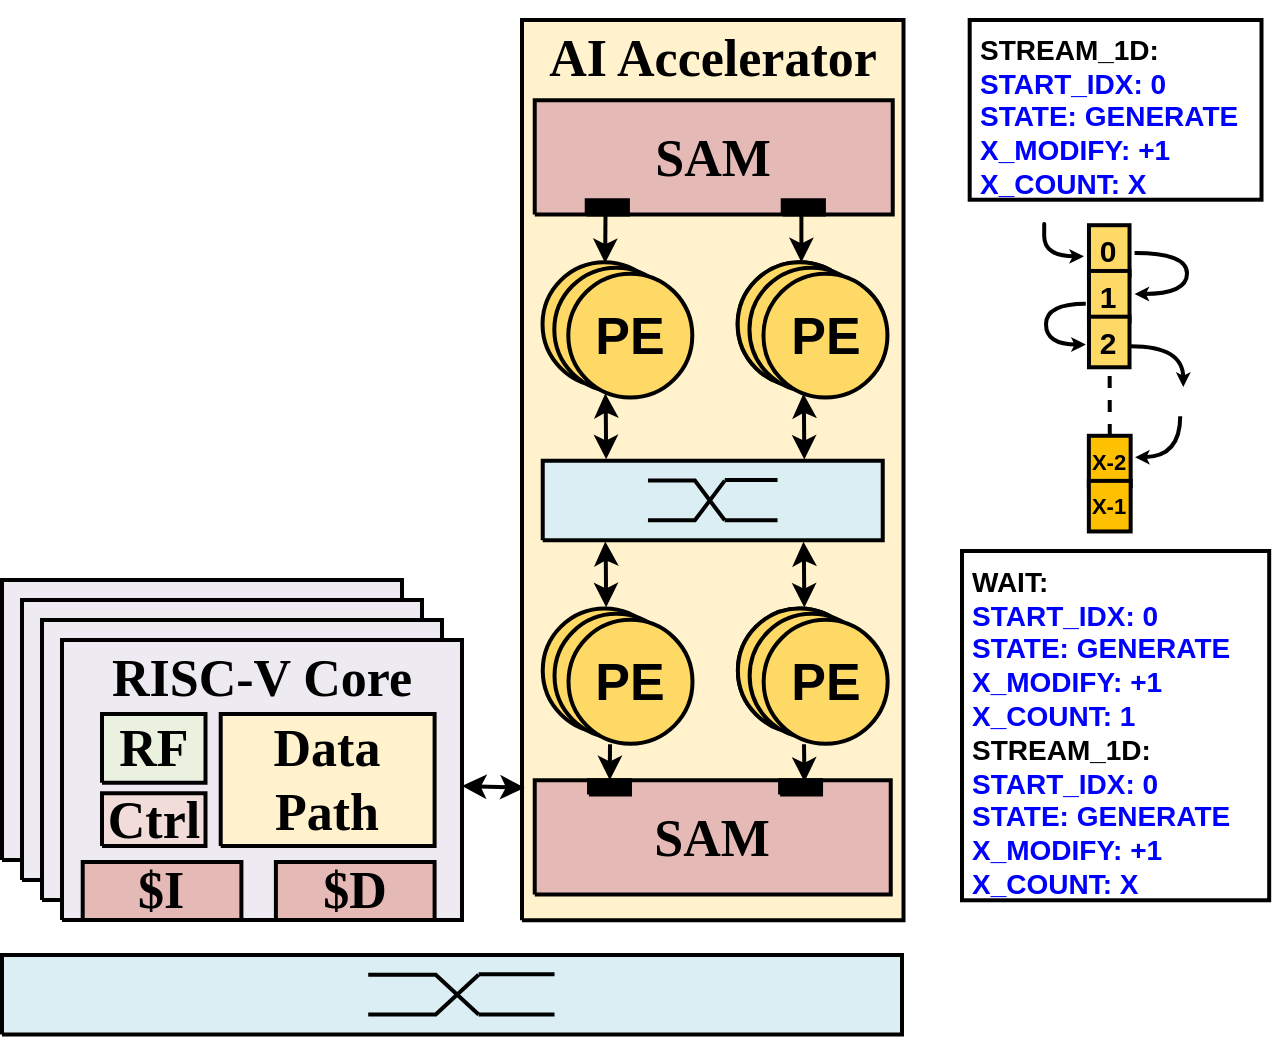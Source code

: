 <mxfile>
    <diagram id="ZpCadPp18ALsiMuIdrB-" name="Page-1">
        <mxGraphModel dx="2372" dy="640" grid="1" gridSize="10" guides="1" tooltips="1" connect="1" arrows="1" fold="1" page="1" pageScale="1" pageWidth="850" pageHeight="1100" math="0" shadow="0">
            <root>
                <mxCell id="0"/>
                <mxCell id="1" parent="0"/>
                <mxCell id="czxU9_Wj_CxeG071yJBi-1" value="&lt;div style=&quot;font-size: 26px&quot;&gt;&lt;font style=&quot;font-size: 26px ; font-family: &amp;#34;calibri&amp;#34; ; color: rgb(0 , 0 , 0) ; direction: ltr ; letter-spacing: 0px ; line-height: 120% ; opacity: 1&quot;&gt;AI Accelerator&lt;br style=&quot;font-size: 26px&quot;&gt;&lt;/font&gt;&lt;/div&gt;" style="verticalAlign=top;align=center;vsdxID=22;fillColor=#fff2cc;gradientColor=none;shape=stencil(nZBLDoAgDERP0z3SIyjew0SURgSD+Lu9kMZoXLhwN9O+tukAlrNpJg1SzDH4QW/URgNYgZTkjA4UkwJUgGXng+6DX1zLfmoymdXo17xh5zmRJ6Q42BWCfc2oJfdAr+Yv+AP9Cb7OJ3H/2JG1HNGz/84klThPVCc=);spacingTop=-3;labelBackgroundColor=none;rounded=0;html=1;whiteSpace=wrap;fontSize=26;fontStyle=1;strokeWidth=2;" vertex="1" parent="1">
                    <mxGeometry x="-570" y="110" width="190.75" height="450.09" as="geometry"/>
                </mxCell>
                <mxCell id="czxU9_Wj_CxeG071yJBi-2" value="&lt;br style=&quot;font-size: 14px;&quot;&gt;STREAM_1D:&lt;br style=&quot;font-size: 14px;&quot;&gt;&lt;span style=&quot;color: rgb(0, 0, 255); font-size: 14px;&quot;&gt;START_IDX: 0&lt;br style=&quot;font-size: 14px;&quot;&gt;&lt;/span&gt;&lt;span style=&quot;color: rgb(0, 0, 255); font-size: 14px;&quot;&gt;STATE: GENERATE&lt;br style=&quot;font-size: 14px;&quot;&gt;&lt;/span&gt;&lt;span style=&quot;color: rgb(0, 0, 255); font-size: 14px;&quot;&gt;X_MODIFY: +1&lt;br style=&quot;font-size: 14px;&quot;&gt;&lt;/span&gt;&lt;span style=&quot;color: rgb(0, 0, 255); font-size: 14px;&quot;&gt;X_COUNT: X&lt;/span&gt;&lt;span style=&quot;color: rgb(0, 0, 255); font-size: 14px;&quot;&gt;&lt;br style=&quot;font-size: 14px;&quot;&gt;&lt;/span&gt;&lt;font color=&quot;#0000ff&quot; style=&quot;font-size: 14px;&quot;&gt;&lt;span style=&quot;font-size: 14px;&quot;&gt;&#9;&lt;/span&gt;&lt;br style=&quot;font-size: 14px;&quot;&gt;&lt;/font&gt;&lt;span style=&quot;font-size: 14px;&quot;&gt;&#9;&lt;/span&gt;" style="text;html=1;strokeColor=default;fillColor=none;spacing=5;spacingTop=-20;whiteSpace=wrap;overflow=hidden;rounded=0;sketch=0;fontSize=14;fontStyle=1;strokeWidth=2;" vertex="1" parent="1">
                    <mxGeometry x="-346.162" y="110.002" width="145.908" height="89.862" as="geometry"/>
                </mxCell>
                <mxCell id="czxU9_Wj_CxeG071yJBi-3" value="&lt;br style=&quot;font-size: 14px;&quot;&gt;WAIT:&lt;br style=&quot;font-size: 14px;&quot;&gt;&lt;span style=&quot;color: rgb(0, 0, 255); font-size: 14px;&quot;&gt;START_IDX: 0&lt;br style=&quot;font-size: 14px;&quot;&gt;&lt;/span&gt;&lt;span style=&quot;color: rgb(0, 0, 255); font-size: 14px;&quot;&gt;STATE: GENERATE&lt;br style=&quot;font-size: 14px;&quot;&gt;&lt;/span&gt;&lt;span style=&quot;color: rgb(0, 0, 255); font-size: 14px;&quot;&gt;X_MODIFY: +1&lt;br style=&quot;font-size: 14px;&quot;&gt;&lt;/span&gt;&lt;span style=&quot;color: rgb(0, 0, 255); font-size: 14px;&quot;&gt;X_COUNT: 1&lt;/span&gt;&lt;span style=&quot;color: rgb(0, 0, 255); font-size: 14px;&quot;&gt;&lt;br style=&quot;font-size: 14px;&quot;&gt;&lt;/span&gt;STREAM_1D:&lt;br style=&quot;font-size: 14px;&quot;&gt;&lt;span style=&quot;color: rgb(0, 0, 255); font-size: 14px;&quot;&gt;START_IDX: 0&lt;br style=&quot;font-size: 14px;&quot;&gt;&lt;/span&gt;&lt;span style=&quot;color: rgb(0, 0, 255); font-size: 14px;&quot;&gt;STATE: GENERATE&lt;br style=&quot;font-size: 14px;&quot;&gt;&lt;/span&gt;&lt;span style=&quot;color: rgb(0, 0, 255); font-size: 14px;&quot;&gt;X_MODIFY: +1&lt;br style=&quot;font-size: 14px;&quot;&gt;&lt;/span&gt;&lt;span style=&quot;color: rgb(0, 0, 255); font-size: 14px;&quot;&gt;X_COUNT: X&lt;/span&gt;&lt;span style=&quot;color: rgb(0, 0, 255); font-size: 14px;&quot;&gt;&lt;br style=&quot;font-size: 14px;&quot;&gt;&lt;/span&gt;&lt;font color=&quot;#0000ff&quot; style=&quot;font-size: 14px;&quot;&gt;&lt;span style=&quot;font-size: 14px;&quot;&gt;&#9;&lt;/span&gt;&lt;br style=&quot;font-size: 14px;&quot;&gt;&lt;/font&gt;&lt;span style=&quot;font-size: 14px;&quot;&gt;&#9;&lt;/span&gt;" style="text;html=1;strokeColor=default;fillColor=none;spacing=5;spacingTop=-20;whiteSpace=wrap;overflow=hidden;rounded=0;sketch=0;fontSize=14;fontStyle=1;strokeWidth=2;" vertex="1" parent="1">
                    <mxGeometry x="-350" y="375.5" width="153.59" height="174.64" as="geometry"/>
                </mxCell>
                <mxCell id="czxU9_Wj_CxeG071yJBi-4" value="PE" style="ellipse;whiteSpace=wrap;html=1;aspect=fixed;sketch=0;fontSize=26;strokeWidth=2;fillColor=#FFD965;fontStyle=1" vertex="1" parent="1">
                    <mxGeometry x="-559.728" y="231.136" width="61.99" height="61.99" as="geometry"/>
                </mxCell>
                <mxCell id="czxU9_Wj_CxeG071yJBi-5" value="MAC" style="ellipse;whiteSpace=wrap;html=1;aspect=fixed;sketch=0;fontSize=26;strokeWidth=2;fillColor=#FFD965;fontStyle=1" vertex="1" parent="1">
                    <mxGeometry x="-462.155" y="231.136" width="61.99" height="61.99" as="geometry"/>
                </mxCell>
                <mxCell id="czxU9_Wj_CxeG071yJBi-6" style="edgeStyle=none;html=1;entryX=0.49;entryY=0.007;entryDx=0;entryDy=0;entryPerimeter=0;fontSize=26;startArrow=none;startFill=0;strokeWidth=2;comic=0;" edge="1" parent="1">
                    <mxGeometry relative="1" as="geometry">
                        <mxPoint x="-528.439" y="231.536" as="targetPoint"/>
                        <mxPoint x="-528.109" y="190.29" as="sourcePoint"/>
                    </mxGeometry>
                </mxCell>
                <mxCell id="czxU9_Wj_CxeG071yJBi-7" style="edgeStyle=none;html=1;fontSize=26;startArrow=none;startFill=0;strokeWidth=2;" edge="1" parent="1">
                    <mxGeometry relative="1" as="geometry">
                        <mxPoint x="-430.306" y="231.136" as="targetPoint"/>
                        <mxPoint x="-430.306" y="190.29" as="sourcePoint"/>
                    </mxGeometry>
                </mxCell>
                <mxCell id="czxU9_Wj_CxeG071yJBi-8" style="edgeStyle=orthogonalEdgeStyle;curved=1;orthogonalLoop=1;jettySize=auto;html=1;entryX=0;entryY=0.5;entryDx=0;entryDy=0;fontSize=12;strokeWidth=2;endSize=1;horizontal=0;" edge="1" parent="1">
                    <mxGeometry relative="1" as="geometry">
                        <mxPoint x="-308.895" y="215.108" as="sourcePoint"/>
                        <mxPoint x="-289.019" y="228.178" as="targetPoint"/>
                        <Array as="points">
                            <mxPoint x="-308.895" y="207.755"/>
                            <mxPoint x="-308.895" y="228.178"/>
                        </Array>
                    </mxGeometry>
                </mxCell>
                <mxCell id="czxU9_Wj_CxeG071yJBi-9" value="0" style="rounded=0;whiteSpace=wrap;html=1;fontSize=15;strokeWidth=2;fontStyle=1;fillColor=#FFD965;strokeColor=#000000;rotation=90;horizontal=0;" vertex="1" parent="1">
                    <mxGeometry x="-289.019" y="215.108" width="25.285" height="20.28" as="geometry"/>
                </mxCell>
                <mxCell id="czxU9_Wj_CxeG071yJBi-10" style="edgeStyle=orthogonalEdgeStyle;curved=1;orthogonalLoop=1;jettySize=auto;html=1;entryX=1;entryY=0.5;entryDx=0;entryDy=0;fontSize=12;endSize=1;strokeWidth=2;horizontal=0;" edge="1" parent="1">
                    <mxGeometry relative="1" as="geometry">
                        <mxPoint x="-263.722" y="226.545" as="sourcePoint"/>
                        <mxPoint x="-263.722" y="246.968" as="targetPoint"/>
                        <Array as="points">
                            <mxPoint x="-237.522" y="226.545"/>
                            <mxPoint x="-237.522" y="246.968"/>
                        </Array>
                    </mxGeometry>
                </mxCell>
                <mxCell id="czxU9_Wj_CxeG071yJBi-11" value="1" style="rounded=0;whiteSpace=wrap;html=1;fontSize=15;strokeWidth=2;fontStyle=1;fillColor=#FFD965;strokeColor=#000000;rotation=90;horizontal=0;direction=east;" vertex="1" parent="1">
                    <mxGeometry x="-289.019" y="237.982" width="25.285" height="20.28" as="geometry"/>
                </mxCell>
                <mxCell id="czxU9_Wj_CxeG071yJBi-12" value="2" style="rounded=0;whiteSpace=wrap;html=1;fontSize=15;strokeWidth=2;fontStyle=1;fillColor=#FFD965;strokeColor=#000000;rotation=90;horizontal=0;" vertex="1" parent="1">
                    <mxGeometry x="-289.019" y="260.855" width="25.285" height="20.28" as="geometry"/>
                </mxCell>
                <mxCell id="czxU9_Wj_CxeG071yJBi-13" style="edgeStyle=orthogonalEdgeStyle;curved=1;orthogonalLoop=1;jettySize=auto;html=1;fontSize=12;strokeWidth=2;endSize=1;horizontal=0;" edge="1" parent="1">
                    <mxGeometry relative="1" as="geometry">
                        <mxPoint x="-288.115" y="251.869" as="sourcePoint"/>
                        <mxPoint x="-288.115" y="272.292" as="targetPoint"/>
                        <Array as="points">
                            <mxPoint x="-307.991" y="251.869"/>
                            <mxPoint x="-307.991" y="272.292"/>
                        </Array>
                    </mxGeometry>
                </mxCell>
                <mxCell id="czxU9_Wj_CxeG071yJBi-14" style="edgeStyle=orthogonalEdgeStyle;curved=1;orthogonalLoop=1;jettySize=auto;html=1;fontSize=12;endSize=1;strokeWidth=2;horizontal=0;" edge="1" parent="1">
                    <mxGeometry relative="1" as="geometry">
                        <mxPoint x="-265.529" y="273.109" as="sourcePoint"/>
                        <mxPoint x="-239.41" y="293.467" as="targetPoint"/>
                        <Array as="points">
                            <mxPoint x="-239.328" y="273.109"/>
                            <mxPoint x="-239.328" y="293.532"/>
                        </Array>
                    </mxGeometry>
                </mxCell>
                <mxCell id="czxU9_Wj_CxeG071yJBi-15" value="" style="endArrow=none;dashed=1;html=1;fontSize=15;endSize=1;strokeWidth=2;curved=1;horizontal=0;exitX=0;exitY=0.5;exitDx=0;exitDy=0;" edge="1" parent="1" source="czxU9_Wj_CxeG071yJBi-16">
                    <mxGeometry width="50" height="50" relative="1" as="geometry">
                        <mxPoint x="-276.171" y="323.505" as="sourcePoint"/>
                        <mxPoint x="-276.171" y="283.729" as="targetPoint"/>
                    </mxGeometry>
                </mxCell>
                <mxCell id="czxU9_Wj_CxeG071yJBi-16" value="X-2" style="rounded=0;whiteSpace=wrap;html=1;fontSize=11;strokeWidth=2;fontStyle=1;fillColor=#FFC000;strokeColor=#000000;rotation=90;horizontal=0;" vertex="1" parent="1">
                    <mxGeometry x="-288.766" y="320.09" width="25.288" height="20.905" as="geometry"/>
                </mxCell>
                <mxCell id="czxU9_Wj_CxeG071yJBi-17" value="X-1" style="rounded=0;whiteSpace=wrap;html=1;fontSize=11;strokeWidth=2;fontStyle=1;fillColor=#FFC000;strokeColor=#000000;rotation=90;horizontal=0;" vertex="1" parent="1">
                    <mxGeometry x="-288.766" y="342.629" width="25.288" height="20.905" as="geometry"/>
                </mxCell>
                <mxCell id="czxU9_Wj_CxeG071yJBi-18" style="edgeStyle=orthogonalEdgeStyle;curved=1;orthogonalLoop=1;jettySize=auto;html=1;fontSize=12;endSize=1;strokeWidth=2;horizontal=0;" edge="1" parent="1">
                    <mxGeometry relative="1" as="geometry">
                        <mxPoint x="-240.891" y="308.172" as="sourcePoint"/>
                        <mxPoint x="-263.478" y="328.595" as="targetPoint"/>
                        <Array as="points">
                            <mxPoint x="-241.343" y="308.237"/>
                            <mxPoint x="-241.343" y="328.66"/>
                        </Array>
                    </mxGeometry>
                </mxCell>
                <mxCell id="czxU9_Wj_CxeG071yJBi-19" value="" style="group;strokeWidth=2;" vertex="1" connectable="0" parent="1">
                    <mxGeometry x="-563.63" y="150.09" width="179" height="57.18" as="geometry"/>
                </mxCell>
                <mxCell id="czxU9_Wj_CxeG071yJBi-20" value="&lt;div style=&quot;font-size: 26px;&quot;&gt;&lt;font style=&quot;font-size: 26px; font-family: Calibri; color: rgb(0, 0, 0); direction: ltr; letter-spacing: 0px; line-height: 120%; opacity: 1;&quot;&gt;SAM&lt;br style=&quot;font-size: 26px;&quot;&gt;&lt;/font&gt;&lt;/div&gt;" style="verticalAlign=middle;align=center;vsdxID=24;fillColor=#e5b9b5;gradientColor=none;shape=stencil(nZBLDoAgDERP0z3SIyjew0SURgSD+Lu9kMZoXLhwN9O+tukAlrNpJg1SzDH4QW/URgNYgZTkjA4UkwJUgGXng+6DX1zLfmoymdXo17xh5zmRJ6Q42BWCfc2oJfdAr+Yv+AP9Cb7OJ3H/2JG1HNGz/84klThPVCc=);spacingTop=-3;spacingBottom=-3;spacingLeft=-3;spacingRight=-3;labelBackgroundColor=none;rounded=0;html=1;whiteSpace=wrap;fontSize=26;fontStyle=1;strokeWidth=2;" vertex="1" parent="czxU9_Wj_CxeG071yJBi-19">
                    <mxGeometry width="179.0" height="57.18" as="geometry"/>
                </mxCell>
                <mxCell id="czxU9_Wj_CxeG071yJBi-21" style="vsdxID=88;fillColor=#000000;gradientColor=none;shape=stencil(nZBLDoAgDERP0z3SIyjew0SURgSD+Lu9kMZoXLhwN9O+tukAlrNpJg1SzDH4QW/URgNYgZTkjA4UkwJUgGXng+6DX1zLfmoymdXo17xh5zmRJ6Q42BWCfc2oJfdAr+Yv+AP9Cb7OJ3H/2JG1HNGz/84klThPVCc=);strokeWidth=2;labelBackgroundColor=none;rounded=0;html=1;whiteSpace=wrap;fontSize=26;fontStyle=1" vertex="1" parent="czxU9_Wj_CxeG071yJBi-19">
                    <mxGeometry x="26.002" y="50.081" width="20.585" height="7.099" as="geometry"/>
                </mxCell>
                <mxCell id="czxU9_Wj_CxeG071yJBi-22" style="vsdxID=88;fillColor=#000000;gradientColor=none;shape=stencil(nZBLDoAgDERP0z3SIyjew0SURgSD+Lu9kMZoXLhwN9O+tukAlrNpJg1SzDH4QW/URgNYgZTkjA4UkwJUgGXng+6DX1zLfmoymdXo17xh5zmRJ6Q42BWCfc2oJfdAr+Yv+AP9Cb7OJ3H/2JG1HNGz/84klThPVCc=);strokeWidth=2;labelBackgroundColor=none;rounded=0;html=1;whiteSpace=wrap;fontSize=26;fontStyle=1" vertex="1" parent="czxU9_Wj_CxeG071yJBi-19">
                    <mxGeometry x="124.002" y="50.081" width="20.585" height="7.099" as="geometry"/>
                </mxCell>
                <mxCell id="czxU9_Wj_CxeG071yJBi-23" style="edgeStyle=none;html=1;fontSize=26;startArrow=none;startFill=0;strokeWidth=2;endArrow=classic;endFill=1;entryX=0.595;entryY=0.107;entryDx=0;entryDy=0;entryPerimeter=0;" edge="1" parent="1" target="czxU9_Wj_CxeG071yJBi-28">
                    <mxGeometry relative="1" as="geometry">
                        <mxPoint x="-428.994" y="472.093" as="sourcePoint"/>
                        <mxPoint x="-428.994" y="512.939" as="targetPoint"/>
                    </mxGeometry>
                </mxCell>
                <mxCell id="czxU9_Wj_CxeG071yJBi-24" style="edgeStyle=none;html=1;fontSize=26;startArrow=none;startFill=0;strokeWidth=2;endArrow=classic;endFill=1;" edge="1" parent="1">
                    <mxGeometry relative="1" as="geometry">
                        <mxPoint x="-525.994" y="472.093" as="sourcePoint"/>
                        <mxPoint x="-526.13" y="490.09" as="targetPoint"/>
                    </mxGeometry>
                </mxCell>
                <mxCell id="czxU9_Wj_CxeG071yJBi-25" value="" style="group;strokeWidth=2;" vertex="1" connectable="0" parent="1">
                    <mxGeometry x="-563.63" y="490.09" width="178" height="57.18" as="geometry"/>
                </mxCell>
                <mxCell id="czxU9_Wj_CxeG071yJBi-26" value="&lt;div style=&quot;font-size: 26px;&quot;&gt;&lt;font style=&quot;font-size: 26px; font-family: Calibri; color: rgb(0, 0, 0); direction: ltr; letter-spacing: 0px; line-height: 120%; opacity: 1;&quot;&gt;SAM&lt;br style=&quot;font-size: 26px;&quot;&gt;&lt;/font&gt;&lt;/div&gt;" style="verticalAlign=middle;align=center;vsdxID=24;fillColor=#e5b9b5;gradientColor=none;shape=stencil(nZBLDoAgDERP0z3SIyjew0SURgSD+Lu9kMZoXLhwN9O+tukAlrNpJg1SzDH4QW/URgNYgZTkjA4UkwJUgGXng+6DX1zLfmoymdXo17xh5zmRJ6Q42BWCfc2oJfdAr+Yv+AP9Cb7OJ3H/2JG1HNGz/84klThPVCc=);spacingTop=-3;spacingBottom=-3;spacingLeft=-3;spacingRight=-3;labelBackgroundColor=none;rounded=0;html=1;whiteSpace=wrap;fontSize=26;fontStyle=1;strokeWidth=2;" vertex="1" parent="czxU9_Wj_CxeG071yJBi-25">
                    <mxGeometry width="178.0" height="57.18" as="geometry"/>
                </mxCell>
                <mxCell id="czxU9_Wj_CxeG071yJBi-27" style="vsdxID=88;fillColor=#000000;gradientColor=none;shape=stencil(nZBLDoAgDERP0z3SIyjew0SURgSD+Lu9kMZoXLhwN9O+tukAlrNpJg1SzDH4QW/URgNYgZTkjA4UkwJUgGXng+6DX1zLfmoymdXo17xh5zmRJ6Q42BWCfc2oJfdAr+Yv+AP9Cb7OJ3H/2JG1HNGz/84klThPVCc=);strokeWidth=2;labelBackgroundColor=none;rounded=0;html=1;whiteSpace=wrap;fontSize=26;fontStyle=1" vertex="1" parent="czxU9_Wj_CxeG071yJBi-25">
                    <mxGeometry x="27.155" y="0.004" width="20.47" height="7.099" as="geometry"/>
                </mxCell>
                <mxCell id="czxU9_Wj_CxeG071yJBi-28" style="vsdxID=88;fillColor=#000000;gradientColor=none;shape=stencil(nZBLDoAgDERP0z3SIyjew0SURgSD+Lu9kMZoXLhwN9O+tukAlrNpJg1SzDH4QW/URgNYgZTkjA4UkwJUgGXng+6DX1zLfmoymdXo17xh5zmRJ6Q42BWCfc2oJfdAr+Yv+AP9Cb7OJ3H/2JG1HNGz/84klThPVCc=);strokeWidth=2;labelBackgroundColor=none;rounded=0;html=1;whiteSpace=wrap;fontSize=26;fontStyle=1" vertex="1" parent="czxU9_Wj_CxeG071yJBi-25">
                    <mxGeometry x="122.692" y="0.004" width="20.47" height="7.099" as="geometry"/>
                </mxCell>
                <mxCell id="czxU9_Wj_CxeG071yJBi-29" value="PE" style="ellipse;whiteSpace=wrap;html=1;aspect=fixed;sketch=0;fontSize=26;strokeWidth=2;fillColor=#FFD965;fontStyle=1" vertex="1" parent="1">
                    <mxGeometry x="-553.838" y="233.816" width="61.99" height="61.99" as="geometry"/>
                </mxCell>
                <mxCell id="czxU9_Wj_CxeG071yJBi-30" style="edgeStyle=none;html=1;entryX=0.263;entryY=0.032;entryDx=0;entryDy=0;entryPerimeter=0;strokeWidth=2;startArrow=classic;startFill=1;" edge="1" parent="1">
                    <mxGeometry relative="1" as="geometry">
                        <mxPoint x="-528.366" y="296.803" as="sourcePoint"/>
                        <mxPoint x="-527.92" y="329.641" as="targetPoint"/>
                        <Array as="points">
                            <mxPoint x="-528.13" y="302.09"/>
                        </Array>
                    </mxGeometry>
                </mxCell>
                <mxCell id="czxU9_Wj_CxeG071yJBi-31" value="PE" style="ellipse;whiteSpace=wrap;html=1;aspect=fixed;sketch=0;fontSize=26;strokeWidth=2;fillColor=#FFD965;fontStyle=1" vertex="1" parent="1">
                    <mxGeometry x="-546.838" y="236.816" width="61.99" height="61.99" as="geometry"/>
                </mxCell>
                <mxCell id="czxU9_Wj_CxeG071yJBi-32" value="PE" style="ellipse;whiteSpace=wrap;html=1;aspect=fixed;sketch=0;fontSize=26;strokeWidth=2;fillColor=#FFD965;fontStyle=1" vertex="1" parent="1">
                    <mxGeometry x="-462.158" y="231.136" width="61.99" height="61.99" as="geometry"/>
                </mxCell>
                <mxCell id="czxU9_Wj_CxeG071yJBi-33" value="PE" style="ellipse;whiteSpace=wrap;html=1;aspect=fixed;sketch=0;fontSize=26;strokeWidth=2;fillColor=#FFD965;fontStyle=1" vertex="1" parent="1">
                    <mxGeometry x="-456.268" y="233.816" width="61.99" height="61.99" as="geometry"/>
                </mxCell>
                <mxCell id="czxU9_Wj_CxeG071yJBi-34" value="PE" style="ellipse;whiteSpace=wrap;html=1;aspect=fixed;sketch=0;fontSize=26;strokeWidth=2;fillColor=#FFD965;fontStyle=1" vertex="1" parent="1">
                    <mxGeometry x="-449.268" y="236.816" width="61.99" height="61.99" as="geometry"/>
                </mxCell>
                <mxCell id="czxU9_Wj_CxeG071yJBi-35" style="vsdxID=28;fillColor=#dbeef3;gradientColor=none;shape=stencil(nZBLDoAgDERP0z3SIyjew0SURgSD+Lu9kMZoXLhwN9O+tukAlrNpJg1SzDH4QW/URgNYgZTkjA4UkwJUgGXng+6DX1zLfmoymdXo17xh5zmRJ6Q42BWCfc2oJfdAr+Yv+AP9Cb7OJ3H/2JG1HNGz/84klThPVCc=);labelBackgroundColor=none;rounded=0;html=1;whiteSpace=wrap;fontSize=26;fontStyle=1;strokeWidth=2;" vertex="1" parent="1">
                    <mxGeometry x="-830" y="577.47" width="450" height="39.73" as="geometry"/>
                </mxCell>
                <mxCell id="czxU9_Wj_CxeG071yJBi-36" style="vsdxID=34;fillColor=none;gradientColor=none;labelBackgroundColor=none;rounded=0;strokeColor=none;html=1;whiteSpace=wrap;fontSize=26;fontStyle=1;strokeWidth=2;" vertex="1" parent="1">
                    <mxGeometry x="-646.89" y="587.404" width="93.15" height="19.864" as="geometry"/>
                </mxCell>
                <mxCell id="czxU9_Wj_CxeG071yJBi-37" style="vsdxID=35;fillColor=#FFFFFF;gradientColor=none;shape=stencil(UzV2Ls5ILEhVNTIoLinKz04tz0wpyVA1dlE1MsrMy0gtyiwBslSNXVWNndPyi1LTi/JL81Ig/IJEkEoQKze/DGRCBUSfAUiHkUElMs8NojAnMw9JoZmhnqEpsYoNDVDNhfGhioEMhHsgXkGWQ3c7UAjib2NXAA==);labelBackgroundColor=#ffffff;rounded=0;html=1;whiteSpace=wrap;fontSize=26;fontStyle=1;strokeWidth=2;" vertex="1" parent="czxU9_Wj_CxeG071yJBi-36">
                    <mxGeometry width="55.2" height="19.864" as="geometry"/>
                </mxCell>
                <mxCell id="czxU9_Wj_CxeG071yJBi-38" style="vsdxID=36;fillColor=#FFFFFF;gradientColor=none;shape=stencil(UzV2Ls5ILEhVNTIoLinKz04tz0wpyVA1dlE1MsrMy0gtyiwBslSNXVWNndPyi1LTi/JL81Ig/IJEkEoQKze/DGRCBUSfAUiHkUElMs8NojAnMw9JoZmhnqEpsYoNDVDNhfGhioEMhHsgXkGWQ3c7UAjib2NXAA==);flipV=1;labelBackgroundColor=#ffffff;rounded=0;html=1;whiteSpace=wrap;fontSize=26;fontStyle=1;strokeWidth=2;" vertex="1" parent="czxU9_Wj_CxeG071yJBi-36">
                    <mxGeometry width="55.2" height="19.864" as="geometry"/>
                </mxCell>
                <mxCell id="czxU9_Wj_CxeG071yJBi-39" style="vsdxID=37;edgeStyle=none;startArrow=none;endArrow=none;startSize=5;endSize=5;spacingTop=0;spacingBottom=0;spacingLeft=0;spacingRight=0;verticalAlign=middle;html=1;labelBackgroundColor=#ffffff;rounded=0;fontSize=26;fontStyle=1;strokeWidth=2;" edge="1" parent="czxU9_Wj_CxeG071yJBi-36">
                    <mxGeometry relative="1" as="geometry">
                        <mxPoint as="offset"/>
                        <Array as="points"/>
                        <mxPoint x="55.2" y="19.864" as="sourcePoint"/>
                        <mxPoint x="93.15" y="19.864" as="targetPoint"/>
                    </mxGeometry>
                </mxCell>
                <mxCell id="czxU9_Wj_CxeG071yJBi-40" style="vsdxID=38;edgeStyle=none;startArrow=none;endArrow=none;startSize=5;endSize=5;spacingTop=0;spacingBottom=0;spacingLeft=0;spacingRight=0;verticalAlign=middle;html=1;labelBackgroundColor=#ffffff;rounded=0;fontSize=26;fontStyle=1;strokeWidth=2;" edge="1" parent="czxU9_Wj_CxeG071yJBi-36">
                    <mxGeometry relative="1" as="geometry">
                        <mxPoint as="offset"/>
                        <Array as="points"/>
                        <mxPoint x="55.2" y="-0.311" as="sourcePoint"/>
                        <mxPoint x="93.15" y="-0.311" as="targetPoint"/>
                    </mxGeometry>
                </mxCell>
                <mxCell id="czxU9_Wj_CxeG071yJBi-41" style="vsdxID=28;fillColor=#dbeef3;gradientColor=none;shape=stencil(nZBLDoAgDERP0z3SIyjew0SURgSD+Lu9kMZoXLhwN9O+tukAlrNpJg1SzDH4QW/URgNYgZTkjA4UkwJUgGXng+6DX1zLfmoymdXo17xh5zmRJ6Q42BWCfc2oJfdAr+Yv+AP9Cb7OJ3H/2JG1HNGz/84klThPVCc=);labelBackgroundColor=none;rounded=0;html=1;whiteSpace=wrap;fontSize=26;fontStyle=1;strokeWidth=2;" vertex="1" parent="1">
                    <mxGeometry x="-559.63" y="330.37" width="170" height="39.73" as="geometry"/>
                </mxCell>
                <mxCell id="czxU9_Wj_CxeG071yJBi-42" style="vsdxID=34;fillColor=none;gradientColor=none;labelBackgroundColor=none;rounded=0;strokeColor=none;html=1;whiteSpace=wrap;fontSize=26;fontStyle=1;strokeWidth=2;" vertex="1" parent="1">
                    <mxGeometry x="-507.02" y="340.3" width="64.78" height="19.86" as="geometry"/>
                </mxCell>
                <mxCell id="czxU9_Wj_CxeG071yJBi-43" style="vsdxID=35;fillColor=#FFFFFF;gradientColor=none;shape=stencil(UzV2Ls5ILEhVNTIoLinKz04tz0wpyVA1dlE1MsrMy0gtyiwBslSNXVWNndPyi1LTi/JL81Ig/IJEkEoQKze/DGRCBUSfAUiHkUElMs8NojAnMw9JoZmhnqEpsYoNDVDNhfGhioEMhHsgXkGWQ3c7UAjib2NXAA==);labelBackgroundColor=#ffffff;rounded=0;html=1;whiteSpace=wrap;fontSize=26;fontStyle=1;strokeWidth=2;" vertex="1" parent="czxU9_Wj_CxeG071yJBi-42">
                    <mxGeometry width="38.388" height="19.86" as="geometry"/>
                </mxCell>
                <mxCell id="czxU9_Wj_CxeG071yJBi-44" style="vsdxID=36;fillColor=#FFFFFF;gradientColor=none;shape=stencil(UzV2Ls5ILEhVNTIoLinKz04tz0wpyVA1dlE1MsrMy0gtyiwBslSNXVWNndPyi1LTi/JL81Ig/IJEkEoQKze/DGRCBUSfAUiHkUElMs8NojAnMw9JoZmhnqEpsYoNDVDNhfGhioEMhHsgXkGWQ3c7UAjib2NXAA==);flipV=1;labelBackgroundColor=#ffffff;rounded=0;html=1;whiteSpace=wrap;fontSize=26;fontStyle=1;strokeWidth=2;" vertex="1" parent="czxU9_Wj_CxeG071yJBi-42">
                    <mxGeometry width="38.388" height="19.86" as="geometry"/>
                </mxCell>
                <mxCell id="czxU9_Wj_CxeG071yJBi-45" style="vsdxID=37;edgeStyle=none;startArrow=none;endArrow=none;startSize=5;endSize=5;spacingTop=0;spacingBottom=0;spacingLeft=0;spacingRight=0;verticalAlign=middle;html=1;labelBackgroundColor=#ffffff;rounded=0;fontSize=26;fontStyle=1;strokeWidth=2;" edge="1" parent="czxU9_Wj_CxeG071yJBi-42">
                    <mxGeometry relative="1" as="geometry">
                        <mxPoint as="offset"/>
                        <Array as="points"/>
                        <mxPoint x="38.388" y="19.86" as="sourcePoint"/>
                        <mxPoint x="64.78" y="19.86" as="targetPoint"/>
                    </mxGeometry>
                </mxCell>
                <mxCell id="czxU9_Wj_CxeG071yJBi-46" style="vsdxID=38;edgeStyle=none;startArrow=none;endArrow=none;startSize=5;endSize=5;spacingTop=0;spacingBottom=0;spacingLeft=0;spacingRight=0;verticalAlign=middle;html=1;labelBackgroundColor=#ffffff;rounded=0;fontSize=26;fontStyle=1;strokeWidth=2;" edge="1" parent="czxU9_Wj_CxeG071yJBi-42">
                    <mxGeometry relative="1" as="geometry">
                        <mxPoint as="offset"/>
                        <Array as="points"/>
                        <mxPoint x="38.388" y="-0.311" as="sourcePoint"/>
                        <mxPoint x="64.78" y="-0.311" as="targetPoint"/>
                    </mxGeometry>
                </mxCell>
                <mxCell id="czxU9_Wj_CxeG071yJBi-47" value="PE" style="ellipse;whiteSpace=wrap;html=1;aspect=fixed;sketch=0;fontSize=26;strokeWidth=2;fillColor=#FFD965;fontStyle=1" vertex="1" parent="1">
                    <mxGeometry x="-559.628" y="404.256" width="61.99" height="61.99" as="geometry"/>
                </mxCell>
                <mxCell id="czxU9_Wj_CxeG071yJBi-48" value="MAC" style="ellipse;whiteSpace=wrap;html=1;aspect=fixed;sketch=0;fontSize=26;strokeWidth=2;fillColor=#FFD965;fontStyle=1" vertex="1" parent="1">
                    <mxGeometry x="-462.055" y="404.256" width="61.99" height="61.99" as="geometry"/>
                </mxCell>
                <mxCell id="czxU9_Wj_CxeG071yJBi-49" value="PE" style="ellipse;whiteSpace=wrap;html=1;aspect=fixed;sketch=0;fontSize=26;strokeWidth=2;fillColor=#FFD965;fontStyle=1" vertex="1" parent="1">
                    <mxGeometry x="-553.738" y="406.936" width="61.99" height="61.99" as="geometry"/>
                </mxCell>
                <mxCell id="czxU9_Wj_CxeG071yJBi-50" value="PE" style="ellipse;whiteSpace=wrap;html=1;aspect=fixed;sketch=0;fontSize=26;strokeWidth=2;fillColor=#FFD965;fontStyle=1" vertex="1" parent="1">
                    <mxGeometry x="-546.738" y="409.936" width="61.99" height="61.99" as="geometry"/>
                </mxCell>
                <mxCell id="czxU9_Wj_CxeG071yJBi-51" value="PE" style="ellipse;whiteSpace=wrap;html=1;aspect=fixed;sketch=0;fontSize=26;strokeWidth=2;fillColor=#FFD965;fontStyle=1" vertex="1" parent="1">
                    <mxGeometry x="-462.058" y="404.256" width="61.99" height="61.99" as="geometry"/>
                </mxCell>
                <mxCell id="czxU9_Wj_CxeG071yJBi-52" value="PE" style="ellipse;whiteSpace=wrap;html=1;aspect=fixed;sketch=0;fontSize=26;strokeWidth=2;fillColor=#FFD965;fontStyle=1" vertex="1" parent="1">
                    <mxGeometry x="-456.168" y="406.936" width="61.99" height="61.99" as="geometry"/>
                </mxCell>
                <mxCell id="czxU9_Wj_CxeG071yJBi-53" value="PE" style="ellipse;whiteSpace=wrap;html=1;aspect=fixed;sketch=0;fontSize=26;strokeWidth=2;fillColor=#FFD965;fontStyle=1" vertex="1" parent="1">
                    <mxGeometry x="-449.168" y="409.936" width="61.99" height="61.99" as="geometry"/>
                </mxCell>
                <mxCell id="czxU9_Wj_CxeG071yJBi-54" style="edgeStyle=none;html=1;entryX=0.263;entryY=0.032;entryDx=0;entryDy=0;entryPerimeter=0;strokeWidth=2;startArrow=classic;startFill=1;" edge="1" parent="1">
                    <mxGeometry relative="1" as="geometry">
                        <mxPoint x="-528.366" y="370.803" as="sourcePoint"/>
                        <mxPoint x="-527.92" y="403.641" as="targetPoint"/>
                        <Array as="points">
                            <mxPoint x="-528.13" y="376.09"/>
                        </Array>
                    </mxGeometry>
                </mxCell>
                <mxCell id="czxU9_Wj_CxeG071yJBi-55" style="edgeStyle=none;html=1;entryX=0.263;entryY=0.032;entryDx=0;entryDy=0;entryPerimeter=0;strokeWidth=2;startArrow=classic;startFill=1;" edge="1" parent="1">
                    <mxGeometry relative="1" as="geometry">
                        <mxPoint x="-429.286" y="370.923" as="sourcePoint"/>
                        <mxPoint x="-428.84" y="403.761" as="targetPoint"/>
                        <Array as="points">
                            <mxPoint x="-429.05" y="376.21"/>
                        </Array>
                    </mxGeometry>
                </mxCell>
                <mxCell id="czxU9_Wj_CxeG071yJBi-56" style="edgeStyle=none;html=1;entryX=0.263;entryY=0.032;entryDx=0;entryDy=0;entryPerimeter=0;strokeWidth=2;startArrow=classic;startFill=1;" edge="1" parent="1">
                    <mxGeometry relative="1" as="geometry">
                        <mxPoint x="-429.286" y="296.923" as="sourcePoint"/>
                        <mxPoint x="-428.84" y="329.761" as="targetPoint"/>
                        <Array as="points">
                            <mxPoint x="-429.05" y="302.21"/>
                        </Array>
                    </mxGeometry>
                </mxCell>
                <mxCell id="czxU9_Wj_CxeG071yJBi-57" style="vsdxID=39;fillColor=none;gradientColor=none;spacingTop=-3;labelBackgroundColor=none;rounded=0;strokeColor=none;html=1;whiteSpace=wrap;fontSize=26;fontStyle=1;strokeWidth=2;" vertex="1" parent="1">
                    <mxGeometry x="-830" y="390" width="200.1" height="140" as="geometry"/>
                </mxCell>
                <mxCell id="czxU9_Wj_CxeG071yJBi-58" value="&lt;div style=&quot;font-size: 26px&quot;&gt;&lt;font style=&quot;font-size: 26px ; font-family: &amp;#34;calibri&amp;#34; ; color: rgb(0 , 0 , 0) ; direction: ltr ; letter-spacing: 0px ; line-height: 120% ; opacity: 1&quot;&gt;RISC-V Core&lt;br style=&quot;font-size: 26px&quot;&gt;&lt;/font&gt;&lt;/div&gt;" style="verticalAlign=top;align=center;vsdxID=40;fillColor=#eeeaf2;gradientColor=none;shape=stencil(nZBLDoAgDERP0z3SIyjew0SURgSD+Lu9kMZoXLhwN9O+tukAlrNpJg1SzDH4QW/URgNYgZTkjA4UkwJUgGXng+6DX1zLfmoymdXo17xh5zmRJ6Q42BWCfc2oJfdAr+Yv+AP9Cb7OJ3H/2JG1HNGz/84klThPVCc=);spacingTop=-3;labelBackgroundColor=none;rounded=0;html=1;whiteSpace=wrap;fontSize=26;fontStyle=1;strokeWidth=2;" vertex="1" parent="czxU9_Wj_CxeG071yJBi-57">
                    <mxGeometry width="200" height="140" as="geometry"/>
                </mxCell>
                <mxCell id="czxU9_Wj_CxeG071yJBi-59" value="&lt;div style=&quot;font-size: 26px;&quot;&gt;&lt;font style=&quot;font-size: 26px; font-family: Calibri; color: rgb(0, 0, 0); direction: ltr; letter-spacing: 0px; line-height: 120%; opacity: 1;&quot;&gt;$I&lt;br style=&quot;font-size: 26px;&quot;&gt;&lt;/font&gt;&lt;/div&gt;" style="verticalAlign=middle;align=center;vsdxID=41;fillColor=#e5b9b5;gradientColor=none;shape=stencil(nZBLDoAgDERP0z3SIyjew0SURgSD+Lu9kMZoXLhwN9O+tukAlrNpJg1SzDH4QW/URgNYgZTkjA4UkwJUgGXng+6DX1zLfmoymdXo17xh5zmRJ6Q42BWCfc2oJfdAr+Yv+AP9Cb7OJ3H/2JG1HNGz/84klThPVCc=);spacingTop=-3;spacingBottom=-3;spacingLeft=-3;spacingRight=-3;labelBackgroundColor=none;rounded=0;html=1;whiteSpace=wrap;fontSize=26;fontStyle=1;strokeWidth=2;" vertex="1" parent="czxU9_Wj_CxeG071yJBi-57">
                    <mxGeometry x="10.35" y="110.941" width="79.35" height="29.056" as="geometry"/>
                </mxCell>
                <mxCell id="czxU9_Wj_CxeG071yJBi-60" value="&lt;div style=&quot;font-size: 26px;&quot;&gt;&lt;font style=&quot;font-size: 26px; font-family: Calibri; color: rgb(0, 0, 0); direction: ltr; letter-spacing: 0px; line-height: 120%; opacity: 1;&quot;&gt;$D&lt;br style=&quot;font-size: 26px;&quot;&gt;&lt;/font&gt;&lt;/div&gt;" style="verticalAlign=middle;align=center;vsdxID=42;fillColor=#e5b9b5;gradientColor=none;shape=stencil(nZBLDoAgDERP0z3SIyjew0SURgSD+Lu9kMZoXLhwN9O+tukAlrNpJg1SzDH4QW/URgNYgZTkjA4UkwJUgGXng+6DX1zLfmoymdXo17xh5zmRJ6Q42BWCfc2oJfdAr+Yv+AP9Cb7OJ3H/2JG1HNGz/84klThPVCc=);spacingTop=-3;spacingBottom=-3;spacingLeft=-3;spacingRight=-3;labelBackgroundColor=none;rounded=0;html=1;whiteSpace=wrap;fontSize=26;fontStyle=1;strokeWidth=2;" vertex="1" parent="czxU9_Wj_CxeG071yJBi-57">
                    <mxGeometry x="106.95" y="110.941" width="79.35" height="29.056" as="geometry"/>
                </mxCell>
                <mxCell id="czxU9_Wj_CxeG071yJBi-61" value="&lt;div style=&quot;font-size: 26px;&quot;&gt;&lt;font style=&quot;font-size: 26px; font-family: Calibri; color: rgb(0, 0, 0); direction: ltr; letter-spacing: 0px; line-height: 120%; opacity: 1;&quot;&gt;RF&lt;br style=&quot;font-size: 26px;&quot;&gt;&lt;/font&gt;&lt;/div&gt;" style="verticalAlign=middle;align=center;vsdxID=43;fillColor=#ebf1df;gradientColor=none;shape=stencil(nZBLDoAgDERP0z3SIyjew0SURgSD+Lu9kMZoXLhwN9O+tukAlrNpJg1SzDH4QW/URgNYgZTkjA4UkwJUgGXng+6DX1zLfmoymdXo17xh5zmRJ6Q42BWCfc2oJfdAr+Yv+AP9Cb7OJ3H/2JG1HNGz/84klThPVCc=);spacingTop=-3;spacingBottom=-3;spacingLeft=-3;spacingRight=-3;labelBackgroundColor=none;rounded=0;html=1;whiteSpace=wrap;fontSize=26;fontStyle=1;strokeWidth=2;" vertex="1" parent="czxU9_Wj_CxeG071yJBi-57">
                    <mxGeometry x="20" y="36.98" width="51.75" height="34.339" as="geometry"/>
                </mxCell>
                <mxCell id="czxU9_Wj_CxeG071yJBi-62" value="&lt;div style=&quot;font-size: 26px;&quot;&gt;&lt;font style=&quot;font-size: 26px; font-family: Calibri; color: rgb(0, 0, 0); direction: ltr; letter-spacing: 0px; line-height: 120%; opacity: 1;&quot;&gt;Data&lt;br style=&quot;font-size: 26px;&quot;&gt;Path&lt;br style=&quot;font-size: 26px;&quot;&gt;&lt;/font&gt;&lt;/div&gt;" style="verticalAlign=middle;align=center;vsdxID=44;fillColor=#fff2cc;gradientColor=none;shape=stencil(nZBLDoAgDERP0z3SIyjew0SURgSD+Lu9kMZoXLhwN9O+tukAlrNpJg1SzDH4QW/URgNYgZTkjA4UkwJUgGXng+6DX1zLfmoymdXo17xh5zmRJ6Q42BWCfc2oJfdAr+Yv+AP9Cb7OJ3H/2JG1HNGz/84klThPVCc=);spacingTop=-3;spacingBottom=-3;spacingLeft=-3;spacingRight=-3;labelBackgroundColor=none;rounded=0;html=1;whiteSpace=wrap;fontSize=26;fontStyle=1;strokeWidth=2;" vertex="1" parent="czxU9_Wj_CxeG071yJBi-57">
                    <mxGeometry x="79.35" y="36.98" width="106.95" height="66.036" as="geometry"/>
                </mxCell>
                <mxCell id="czxU9_Wj_CxeG071yJBi-63" value="&lt;div style=&quot;font-size: 26px;&quot;&gt;&lt;font style=&quot;font-size: 26px; font-family: Calibri; color: rgb(0, 0, 0); direction: ltr; letter-spacing: 0px; line-height: 120%; opacity: 1;&quot;&gt;Ctrl&lt;br style=&quot;font-size: 26px;&quot;&gt;&lt;/font&gt;&lt;/div&gt;" style="verticalAlign=middle;align=center;vsdxID=45;fillColor=#f2dcda;gradientColor=none;shape=stencil(nZBLDoAgDERP0z3SIyjew0SURgSD+Lu9kMZoXLhwN9O+tukAlrNpJg1SzDH4QW/URgNYgZTkjA4UkwJUgGXng+6DX1zLfmoymdXo17xh5zmRJ6Q42BWCfc2oJfdAr+Yv+AP9Cb7OJ3H/2JG1HNGz/84klThPVCc=);spacingTop=-3;spacingBottom=-3;spacingLeft=-3;spacingRight=-3;labelBackgroundColor=none;rounded=0;html=1;whiteSpace=wrap;fontSize=26;fontStyle=1;strokeWidth=2;" vertex="1" parent="czxU9_Wj_CxeG071yJBi-57">
                    <mxGeometry x="20.0" y="76.602" width="51.75" height="26.414" as="geometry"/>
                </mxCell>
                <mxCell id="czxU9_Wj_CxeG071yJBi-78" style="vsdxID=39;fillColor=none;gradientColor=none;spacingTop=-3;labelBackgroundColor=none;rounded=0;strokeColor=none;html=1;whiteSpace=wrap;fontSize=26;fontStyle=1;strokeWidth=2;" vertex="1" parent="1">
                    <mxGeometry x="-820" y="400" width="200.1" height="140" as="geometry"/>
                </mxCell>
                <mxCell id="czxU9_Wj_CxeG071yJBi-79" value="&lt;div style=&quot;font-size: 26px&quot;&gt;&lt;font style=&quot;font-size: 26px ; font-family: &amp;#34;calibri&amp;#34; ; color: rgb(0 , 0 , 0) ; direction: ltr ; letter-spacing: 0px ; line-height: 120% ; opacity: 1&quot;&gt;RISC-V Core&lt;br style=&quot;font-size: 26px&quot;&gt;&lt;/font&gt;&lt;/div&gt;" style="verticalAlign=top;align=center;vsdxID=40;fillColor=#eeeaf2;gradientColor=none;shape=stencil(nZBLDoAgDERP0z3SIyjew0SURgSD+Lu9kMZoXLhwN9O+tukAlrNpJg1SzDH4QW/URgNYgZTkjA4UkwJUgGXng+6DX1zLfmoymdXo17xh5zmRJ6Q42BWCfc2oJfdAr+Yv+AP9Cb7OJ3H/2JG1HNGz/84klThPVCc=);spacingTop=-3;labelBackgroundColor=none;rounded=0;html=1;whiteSpace=wrap;fontSize=26;fontStyle=1;strokeWidth=2;" vertex="1" parent="czxU9_Wj_CxeG071yJBi-78">
                    <mxGeometry width="200" height="140" as="geometry"/>
                </mxCell>
                <mxCell id="czxU9_Wj_CxeG071yJBi-80" value="&lt;div style=&quot;font-size: 26px;&quot;&gt;&lt;font style=&quot;font-size: 26px; font-family: Calibri; color: rgb(0, 0, 0); direction: ltr; letter-spacing: 0px; line-height: 120%; opacity: 1;&quot;&gt;$I&lt;br style=&quot;font-size: 26px;&quot;&gt;&lt;/font&gt;&lt;/div&gt;" style="verticalAlign=middle;align=center;vsdxID=41;fillColor=#e5b9b5;gradientColor=none;shape=stencil(nZBLDoAgDERP0z3SIyjew0SURgSD+Lu9kMZoXLhwN9O+tukAlrNpJg1SzDH4QW/URgNYgZTkjA4UkwJUgGXng+6DX1zLfmoymdXo17xh5zmRJ6Q42BWCfc2oJfdAr+Yv+AP9Cb7OJ3H/2JG1HNGz/84klThPVCc=);spacingTop=-3;spacingBottom=-3;spacingLeft=-3;spacingRight=-3;labelBackgroundColor=none;rounded=0;html=1;whiteSpace=wrap;fontSize=26;fontStyle=1;strokeWidth=2;" vertex="1" parent="czxU9_Wj_CxeG071yJBi-78">
                    <mxGeometry x="10.35" y="110.941" width="79.35" height="29.056" as="geometry"/>
                </mxCell>
                <mxCell id="czxU9_Wj_CxeG071yJBi-81" value="&lt;div style=&quot;font-size: 26px;&quot;&gt;&lt;font style=&quot;font-size: 26px; font-family: Calibri; color: rgb(0, 0, 0); direction: ltr; letter-spacing: 0px; line-height: 120%; opacity: 1;&quot;&gt;$D&lt;br style=&quot;font-size: 26px;&quot;&gt;&lt;/font&gt;&lt;/div&gt;" style="verticalAlign=middle;align=center;vsdxID=42;fillColor=#e5b9b5;gradientColor=none;shape=stencil(nZBLDoAgDERP0z3SIyjew0SURgSD+Lu9kMZoXLhwN9O+tukAlrNpJg1SzDH4QW/URgNYgZTkjA4UkwJUgGXng+6DX1zLfmoymdXo17xh5zmRJ6Q42BWCfc2oJfdAr+Yv+AP9Cb7OJ3H/2JG1HNGz/84klThPVCc=);spacingTop=-3;spacingBottom=-3;spacingLeft=-3;spacingRight=-3;labelBackgroundColor=none;rounded=0;html=1;whiteSpace=wrap;fontSize=26;fontStyle=1;strokeWidth=2;" vertex="1" parent="czxU9_Wj_CxeG071yJBi-78">
                    <mxGeometry x="106.95" y="110.941" width="79.35" height="29.056" as="geometry"/>
                </mxCell>
                <mxCell id="czxU9_Wj_CxeG071yJBi-82" value="&lt;div style=&quot;font-size: 26px;&quot;&gt;&lt;font style=&quot;font-size: 26px; font-family: Calibri; color: rgb(0, 0, 0); direction: ltr; letter-spacing: 0px; line-height: 120%; opacity: 1;&quot;&gt;RF&lt;br style=&quot;font-size: 26px;&quot;&gt;&lt;/font&gt;&lt;/div&gt;" style="verticalAlign=middle;align=center;vsdxID=43;fillColor=#ebf1df;gradientColor=none;shape=stencil(nZBLDoAgDERP0z3SIyjew0SURgSD+Lu9kMZoXLhwN9O+tukAlrNpJg1SzDH4QW/URgNYgZTkjA4UkwJUgGXng+6DX1zLfmoymdXo17xh5zmRJ6Q42BWCfc2oJfdAr+Yv+AP9Cb7OJ3H/2JG1HNGz/84klThPVCc=);spacingTop=-3;spacingBottom=-3;spacingLeft=-3;spacingRight=-3;labelBackgroundColor=none;rounded=0;html=1;whiteSpace=wrap;fontSize=26;fontStyle=1;strokeWidth=2;" vertex="1" parent="czxU9_Wj_CxeG071yJBi-78">
                    <mxGeometry x="20" y="36.98" width="51.75" height="34.339" as="geometry"/>
                </mxCell>
                <mxCell id="czxU9_Wj_CxeG071yJBi-83" value="&lt;div style=&quot;font-size: 26px;&quot;&gt;&lt;font style=&quot;font-size: 26px; font-family: Calibri; color: rgb(0, 0, 0); direction: ltr; letter-spacing: 0px; line-height: 120%; opacity: 1;&quot;&gt;Data&lt;br style=&quot;font-size: 26px;&quot;&gt;Path&lt;br style=&quot;font-size: 26px;&quot;&gt;&lt;/font&gt;&lt;/div&gt;" style="verticalAlign=middle;align=center;vsdxID=44;fillColor=#fff2cc;gradientColor=none;shape=stencil(nZBLDoAgDERP0z3SIyjew0SURgSD+Lu9kMZoXLhwN9O+tukAlrNpJg1SzDH4QW/URgNYgZTkjA4UkwJUgGXng+6DX1zLfmoymdXo17xh5zmRJ6Q42BWCfc2oJfdAr+Yv+AP9Cb7OJ3H/2JG1HNGz/84klThPVCc=);spacingTop=-3;spacingBottom=-3;spacingLeft=-3;spacingRight=-3;labelBackgroundColor=none;rounded=0;html=1;whiteSpace=wrap;fontSize=26;fontStyle=1;strokeWidth=2;" vertex="1" parent="czxU9_Wj_CxeG071yJBi-78">
                    <mxGeometry x="79.35" y="36.98" width="106.95" height="66.036" as="geometry"/>
                </mxCell>
                <mxCell id="czxU9_Wj_CxeG071yJBi-84" value="&lt;div style=&quot;font-size: 26px;&quot;&gt;&lt;font style=&quot;font-size: 26px; font-family: Calibri; color: rgb(0, 0, 0); direction: ltr; letter-spacing: 0px; line-height: 120%; opacity: 1;&quot;&gt;Ctrl&lt;br style=&quot;font-size: 26px;&quot;&gt;&lt;/font&gt;&lt;/div&gt;" style="verticalAlign=middle;align=center;vsdxID=45;fillColor=#f2dcda;gradientColor=none;shape=stencil(nZBLDoAgDERP0z3SIyjew0SURgSD+Lu9kMZoXLhwN9O+tukAlrNpJg1SzDH4QW/URgNYgZTkjA4UkwJUgGXng+6DX1zLfmoymdXo17xh5zmRJ6Q42BWCfc2oJfdAr+Yv+AP9Cb7OJ3H/2JG1HNGz/84klThPVCc=);spacingTop=-3;spacingBottom=-3;spacingLeft=-3;spacingRight=-3;labelBackgroundColor=none;rounded=0;html=1;whiteSpace=wrap;fontSize=26;fontStyle=1;strokeWidth=2;" vertex="1" parent="czxU9_Wj_CxeG071yJBi-78">
                    <mxGeometry x="20.0" y="76.602" width="51.75" height="26.414" as="geometry"/>
                </mxCell>
                <mxCell id="czxU9_Wj_CxeG071yJBi-85" style="vsdxID=39;fillColor=none;gradientColor=none;spacingTop=-3;labelBackgroundColor=none;rounded=0;strokeColor=none;html=1;whiteSpace=wrap;fontSize=26;fontStyle=1;strokeWidth=2;" vertex="1" parent="1">
                    <mxGeometry x="-810" y="410" width="200.1" height="140" as="geometry"/>
                </mxCell>
                <mxCell id="czxU9_Wj_CxeG071yJBi-86" value="&lt;div style=&quot;font-size: 26px&quot;&gt;&lt;font style=&quot;font-size: 26px ; font-family: &amp;#34;calibri&amp;#34; ; color: rgb(0 , 0 , 0) ; direction: ltr ; letter-spacing: 0px ; line-height: 120% ; opacity: 1&quot;&gt;RISC-V Core&lt;br style=&quot;font-size: 26px&quot;&gt;&lt;/font&gt;&lt;/div&gt;" style="verticalAlign=top;align=center;vsdxID=40;fillColor=#eeeaf2;gradientColor=none;shape=stencil(nZBLDoAgDERP0z3SIyjew0SURgSD+Lu9kMZoXLhwN9O+tukAlrNpJg1SzDH4QW/URgNYgZTkjA4UkwJUgGXng+6DX1zLfmoymdXo17xh5zmRJ6Q42BWCfc2oJfdAr+Yv+AP9Cb7OJ3H/2JG1HNGz/84klThPVCc=);spacingTop=-3;labelBackgroundColor=none;rounded=0;html=1;whiteSpace=wrap;fontSize=26;fontStyle=1;strokeWidth=2;" vertex="1" parent="czxU9_Wj_CxeG071yJBi-85">
                    <mxGeometry width="200" height="140" as="geometry"/>
                </mxCell>
                <mxCell id="czxU9_Wj_CxeG071yJBi-87" value="&lt;div style=&quot;font-size: 26px;&quot;&gt;&lt;font style=&quot;font-size: 26px; font-family: Calibri; color: rgb(0, 0, 0); direction: ltr; letter-spacing: 0px; line-height: 120%; opacity: 1;&quot;&gt;$I&lt;br style=&quot;font-size: 26px;&quot;&gt;&lt;/font&gt;&lt;/div&gt;" style="verticalAlign=middle;align=center;vsdxID=41;fillColor=#e5b9b5;gradientColor=none;shape=stencil(nZBLDoAgDERP0z3SIyjew0SURgSD+Lu9kMZoXLhwN9O+tukAlrNpJg1SzDH4QW/URgNYgZTkjA4UkwJUgGXng+6DX1zLfmoymdXo17xh5zmRJ6Q42BWCfc2oJfdAr+Yv+AP9Cb7OJ3H/2JG1HNGz/84klThPVCc=);spacingTop=-3;spacingBottom=-3;spacingLeft=-3;spacingRight=-3;labelBackgroundColor=none;rounded=0;html=1;whiteSpace=wrap;fontSize=26;fontStyle=1;strokeWidth=2;" vertex="1" parent="czxU9_Wj_CxeG071yJBi-85">
                    <mxGeometry x="10.35" y="110.941" width="79.35" height="29.056" as="geometry"/>
                </mxCell>
                <mxCell id="czxU9_Wj_CxeG071yJBi-88" value="&lt;div style=&quot;font-size: 26px;&quot;&gt;&lt;font style=&quot;font-size: 26px; font-family: Calibri; color: rgb(0, 0, 0); direction: ltr; letter-spacing: 0px; line-height: 120%; opacity: 1;&quot;&gt;$D&lt;br style=&quot;font-size: 26px;&quot;&gt;&lt;/font&gt;&lt;/div&gt;" style="verticalAlign=middle;align=center;vsdxID=42;fillColor=#e5b9b5;gradientColor=none;shape=stencil(nZBLDoAgDERP0z3SIyjew0SURgSD+Lu9kMZoXLhwN9O+tukAlrNpJg1SzDH4QW/URgNYgZTkjA4UkwJUgGXng+6DX1zLfmoymdXo17xh5zmRJ6Q42BWCfc2oJfdAr+Yv+AP9Cb7OJ3H/2JG1HNGz/84klThPVCc=);spacingTop=-3;spacingBottom=-3;spacingLeft=-3;spacingRight=-3;labelBackgroundColor=none;rounded=0;html=1;whiteSpace=wrap;fontSize=26;fontStyle=1;strokeWidth=2;" vertex="1" parent="czxU9_Wj_CxeG071yJBi-85">
                    <mxGeometry x="106.95" y="110.941" width="79.35" height="29.056" as="geometry"/>
                </mxCell>
                <mxCell id="czxU9_Wj_CxeG071yJBi-89" value="&lt;div style=&quot;font-size: 26px;&quot;&gt;&lt;font style=&quot;font-size: 26px; font-family: Calibri; color: rgb(0, 0, 0); direction: ltr; letter-spacing: 0px; line-height: 120%; opacity: 1;&quot;&gt;RF&lt;br style=&quot;font-size: 26px;&quot;&gt;&lt;/font&gt;&lt;/div&gt;" style="verticalAlign=middle;align=center;vsdxID=43;fillColor=#ebf1df;gradientColor=none;shape=stencil(nZBLDoAgDERP0z3SIyjew0SURgSD+Lu9kMZoXLhwN9O+tukAlrNpJg1SzDH4QW/URgNYgZTkjA4UkwJUgGXng+6DX1zLfmoymdXo17xh5zmRJ6Q42BWCfc2oJfdAr+Yv+AP9Cb7OJ3H/2JG1HNGz/84klThPVCc=);spacingTop=-3;spacingBottom=-3;spacingLeft=-3;spacingRight=-3;labelBackgroundColor=none;rounded=0;html=1;whiteSpace=wrap;fontSize=26;fontStyle=1;strokeWidth=2;" vertex="1" parent="czxU9_Wj_CxeG071yJBi-85">
                    <mxGeometry x="20" y="36.98" width="51.75" height="34.339" as="geometry"/>
                </mxCell>
                <mxCell id="czxU9_Wj_CxeG071yJBi-90" value="&lt;div style=&quot;font-size: 26px;&quot;&gt;&lt;font style=&quot;font-size: 26px; font-family: Calibri; color: rgb(0, 0, 0); direction: ltr; letter-spacing: 0px; line-height: 120%; opacity: 1;&quot;&gt;Data&lt;br style=&quot;font-size: 26px;&quot;&gt;Path&lt;br style=&quot;font-size: 26px;&quot;&gt;&lt;/font&gt;&lt;/div&gt;" style="verticalAlign=middle;align=center;vsdxID=44;fillColor=#fff2cc;gradientColor=none;shape=stencil(nZBLDoAgDERP0z3SIyjew0SURgSD+Lu9kMZoXLhwN9O+tukAlrNpJg1SzDH4QW/URgNYgZTkjA4UkwJUgGXng+6DX1zLfmoymdXo17xh5zmRJ6Q42BWCfc2oJfdAr+Yv+AP9Cb7OJ3H/2JG1HNGz/84klThPVCc=);spacingTop=-3;spacingBottom=-3;spacingLeft=-3;spacingRight=-3;labelBackgroundColor=none;rounded=0;html=1;whiteSpace=wrap;fontSize=26;fontStyle=1;strokeWidth=2;" vertex="1" parent="czxU9_Wj_CxeG071yJBi-85">
                    <mxGeometry x="79.35" y="36.98" width="106.95" height="66.036" as="geometry"/>
                </mxCell>
                <mxCell id="czxU9_Wj_CxeG071yJBi-91" value="&lt;div style=&quot;font-size: 26px;&quot;&gt;&lt;font style=&quot;font-size: 26px; font-family: Calibri; color: rgb(0, 0, 0); direction: ltr; letter-spacing: 0px; line-height: 120%; opacity: 1;&quot;&gt;Ctrl&lt;br style=&quot;font-size: 26px;&quot;&gt;&lt;/font&gt;&lt;/div&gt;" style="verticalAlign=middle;align=center;vsdxID=45;fillColor=#f2dcda;gradientColor=none;shape=stencil(nZBLDoAgDERP0z3SIyjew0SURgSD+Lu9kMZoXLhwN9O+tukAlrNpJg1SzDH4QW/URgNYgZTkjA4UkwJUgGXng+6DX1zLfmoymdXo17xh5zmRJ6Q42BWCfc2oJfdAr+Yv+AP9Cb7OJ3H/2JG1HNGz/84klThPVCc=);spacingTop=-3;spacingBottom=-3;spacingLeft=-3;spacingRight=-3;labelBackgroundColor=none;rounded=0;html=1;whiteSpace=wrap;fontSize=26;fontStyle=1;strokeWidth=2;" vertex="1" parent="czxU9_Wj_CxeG071yJBi-85">
                    <mxGeometry x="20.0" y="76.602" width="51.75" height="26.414" as="geometry"/>
                </mxCell>
                <mxCell id="czxU9_Wj_CxeG071yJBi-92" style="vsdxID=39;fillColor=none;gradientColor=none;spacingTop=-3;labelBackgroundColor=none;rounded=0;strokeColor=none;html=1;whiteSpace=wrap;fontSize=26;fontStyle=1;strokeWidth=2;" vertex="1" parent="1">
                    <mxGeometry x="-800" y="420" width="200.1" height="140" as="geometry"/>
                </mxCell>
                <mxCell id="czxU9_Wj_CxeG071yJBi-93" value="&lt;div style=&quot;font-size: 26px&quot;&gt;&lt;font style=&quot;font-size: 26px ; font-family: &amp;#34;calibri&amp;#34; ; color: rgb(0 , 0 , 0) ; direction: ltr ; letter-spacing: 0px ; line-height: 120% ; opacity: 1&quot;&gt;RISC-V Core&lt;br style=&quot;font-size: 26px&quot;&gt;&lt;/font&gt;&lt;/div&gt;" style="verticalAlign=top;align=center;vsdxID=40;fillColor=#eeeaf2;gradientColor=none;shape=stencil(nZBLDoAgDERP0z3SIyjew0SURgSD+Lu9kMZoXLhwN9O+tukAlrNpJg1SzDH4QW/URgNYgZTkjA4UkwJUgGXng+6DX1zLfmoymdXo17xh5zmRJ6Q42BWCfc2oJfdAr+Yv+AP9Cb7OJ3H/2JG1HNGz/84klThPVCc=);spacingTop=-3;labelBackgroundColor=none;rounded=0;html=1;whiteSpace=wrap;fontSize=26;fontStyle=1;strokeWidth=2;" vertex="1" parent="czxU9_Wj_CxeG071yJBi-92">
                    <mxGeometry width="200" height="140" as="geometry"/>
                </mxCell>
                <mxCell id="czxU9_Wj_CxeG071yJBi-94" value="&lt;div style=&quot;font-size: 26px;&quot;&gt;&lt;font style=&quot;font-size: 26px; font-family: Calibri; color: rgb(0, 0, 0); direction: ltr; letter-spacing: 0px; line-height: 120%; opacity: 1;&quot;&gt;$I&lt;br style=&quot;font-size: 26px;&quot;&gt;&lt;/font&gt;&lt;/div&gt;" style="verticalAlign=middle;align=center;vsdxID=41;fillColor=#e5b9b5;gradientColor=none;shape=stencil(nZBLDoAgDERP0z3SIyjew0SURgSD+Lu9kMZoXLhwN9O+tukAlrNpJg1SzDH4QW/URgNYgZTkjA4UkwJUgGXng+6DX1zLfmoymdXo17xh5zmRJ6Q42BWCfc2oJfdAr+Yv+AP9Cb7OJ3H/2JG1HNGz/84klThPVCc=);spacingTop=-3;spacingBottom=-3;spacingLeft=-3;spacingRight=-3;labelBackgroundColor=none;rounded=0;html=1;whiteSpace=wrap;fontSize=26;fontStyle=1;strokeWidth=2;" vertex="1" parent="czxU9_Wj_CxeG071yJBi-92">
                    <mxGeometry x="10.35" y="110.941" width="79.35" height="29.056" as="geometry"/>
                </mxCell>
                <mxCell id="czxU9_Wj_CxeG071yJBi-95" value="&lt;div style=&quot;font-size: 26px;&quot;&gt;&lt;font style=&quot;font-size: 26px; font-family: Calibri; color: rgb(0, 0, 0); direction: ltr; letter-spacing: 0px; line-height: 120%; opacity: 1;&quot;&gt;$D&lt;br style=&quot;font-size: 26px;&quot;&gt;&lt;/font&gt;&lt;/div&gt;" style="verticalAlign=middle;align=center;vsdxID=42;fillColor=#e5b9b5;gradientColor=none;shape=stencil(nZBLDoAgDERP0z3SIyjew0SURgSD+Lu9kMZoXLhwN9O+tukAlrNpJg1SzDH4QW/URgNYgZTkjA4UkwJUgGXng+6DX1zLfmoymdXo17xh5zmRJ6Q42BWCfc2oJfdAr+Yv+AP9Cb7OJ3H/2JG1HNGz/84klThPVCc=);spacingTop=-3;spacingBottom=-3;spacingLeft=-3;spacingRight=-3;labelBackgroundColor=none;rounded=0;html=1;whiteSpace=wrap;fontSize=26;fontStyle=1;strokeWidth=2;" vertex="1" parent="czxU9_Wj_CxeG071yJBi-92">
                    <mxGeometry x="106.95" y="110.941" width="79.35" height="29.056" as="geometry"/>
                </mxCell>
                <mxCell id="czxU9_Wj_CxeG071yJBi-96" value="&lt;div style=&quot;font-size: 26px;&quot;&gt;&lt;font style=&quot;font-size: 26px; font-family: Calibri; color: rgb(0, 0, 0); direction: ltr; letter-spacing: 0px; line-height: 120%; opacity: 1;&quot;&gt;RF&lt;br style=&quot;font-size: 26px;&quot;&gt;&lt;/font&gt;&lt;/div&gt;" style="verticalAlign=middle;align=center;vsdxID=43;fillColor=#ebf1df;gradientColor=none;shape=stencil(nZBLDoAgDERP0z3SIyjew0SURgSD+Lu9kMZoXLhwN9O+tukAlrNpJg1SzDH4QW/URgNYgZTkjA4UkwJUgGXng+6DX1zLfmoymdXo17xh5zmRJ6Q42BWCfc2oJfdAr+Yv+AP9Cb7OJ3H/2JG1HNGz/84klThPVCc=);spacingTop=-3;spacingBottom=-3;spacingLeft=-3;spacingRight=-3;labelBackgroundColor=none;rounded=0;html=1;whiteSpace=wrap;fontSize=26;fontStyle=1;strokeWidth=2;" vertex="1" parent="czxU9_Wj_CxeG071yJBi-92">
                    <mxGeometry x="20" y="36.98" width="51.75" height="34.339" as="geometry"/>
                </mxCell>
                <mxCell id="czxU9_Wj_CxeG071yJBi-97" value="&lt;div style=&quot;font-size: 26px;&quot;&gt;&lt;font style=&quot;font-size: 26px; font-family: Calibri; color: rgb(0, 0, 0); direction: ltr; letter-spacing: 0px; line-height: 120%; opacity: 1;&quot;&gt;Data&lt;br style=&quot;font-size: 26px;&quot;&gt;Path&lt;br style=&quot;font-size: 26px;&quot;&gt;&lt;/font&gt;&lt;/div&gt;" style="verticalAlign=middle;align=center;vsdxID=44;fillColor=#fff2cc;gradientColor=none;shape=stencil(nZBLDoAgDERP0z3SIyjew0SURgSD+Lu9kMZoXLhwN9O+tukAlrNpJg1SzDH4QW/URgNYgZTkjA4UkwJUgGXng+6DX1zLfmoymdXo17xh5zmRJ6Q42BWCfc2oJfdAr+Yv+AP9Cb7OJ3H/2JG1HNGz/84klThPVCc=);spacingTop=-3;spacingBottom=-3;spacingLeft=-3;spacingRight=-3;labelBackgroundColor=none;rounded=0;html=1;whiteSpace=wrap;fontSize=26;fontStyle=1;strokeWidth=2;" vertex="1" parent="czxU9_Wj_CxeG071yJBi-92">
                    <mxGeometry x="79.35" y="36.98" width="106.95" height="66.036" as="geometry"/>
                </mxCell>
                <mxCell id="czxU9_Wj_CxeG071yJBi-98" value="&lt;div style=&quot;font-size: 26px;&quot;&gt;&lt;font style=&quot;font-size: 26px; font-family: Calibri; color: rgb(0, 0, 0); direction: ltr; letter-spacing: 0px; line-height: 120%; opacity: 1;&quot;&gt;Ctrl&lt;br style=&quot;font-size: 26px;&quot;&gt;&lt;/font&gt;&lt;/div&gt;" style="verticalAlign=middle;align=center;vsdxID=45;fillColor=#f2dcda;gradientColor=none;shape=stencil(nZBLDoAgDERP0z3SIyjew0SURgSD+Lu9kMZoXLhwN9O+tukAlrNpJg1SzDH4QW/URgNYgZTkjA4UkwJUgGXng+6DX1zLfmoymdXo17xh5zmRJ6Q42BWCfc2oJfdAr+Yv+AP9Cb7OJ3H/2JG1HNGz/84klThPVCc=);spacingTop=-3;spacingBottom=-3;spacingLeft=-3;spacingRight=-3;labelBackgroundColor=none;rounded=0;html=1;whiteSpace=wrap;fontSize=26;fontStyle=1;strokeWidth=2;" vertex="1" parent="czxU9_Wj_CxeG071yJBi-92">
                    <mxGeometry x="20.0" y="76.602" width="51.75" height="26.414" as="geometry"/>
                </mxCell>
                <mxCell id="aJBqp_eGxuEwY4EV1rRn-1" style="edgeStyle=none;html=1;entryX=0.007;entryY=0.853;entryDx=0;entryDy=0;entryPerimeter=0;startArrow=classic;startFill=1;endArrow=classic;endFill=1;strokeWidth=2;" edge="1" parent="1" source="czxU9_Wj_CxeG071yJBi-93" target="czxU9_Wj_CxeG071yJBi-1">
                    <mxGeometry relative="1" as="geometry"/>
                </mxCell>
            </root>
        </mxGraphModel>
    </diagram>
    <diagram id="t0l3w9F9z19uEwZEaD_7" name="Page-2">
        <mxGraphModel dx="1979" dy="832" grid="1" gridSize="10" guides="1" tooltips="1" connect="1" arrows="1" fold="1" page="1" pageScale="1" pageWidth="850" pageHeight="1100" math="0" shadow="0">
            <root>
                <mxCell id="gmME5Y77sOkCpvhMHXmo-0"/>
                <mxCell id="gmME5Y77sOkCpvhMHXmo-1" parent="gmME5Y77sOkCpvhMHXmo-0"/>
            </root>
        </mxGraphModel>
    </diagram>
    <diagram id="hrrlUS746BcLxVjZCxw_" name="Page-3">
        <mxGraphModel dx="1626" dy="326" grid="1" gridSize="10" guides="1" tooltips="1" connect="1" arrows="1" fold="1" page="1" pageScale="1" pageWidth="850" pageHeight="1100" math="0" shadow="0">
            <root>
                <mxCell id="btYpDtqh5rAbAz_LLgfG-0"/>
                <mxCell id="btYpDtqh5rAbAz_LLgfG-1" parent="btYpDtqh5rAbAz_LLgfG-0"/>
                <mxCell id="btYpDtqh5rAbAz_LLgfG-2" value="&lt;div style=&quot;font-size: 26px&quot;&gt;&lt;font style=&quot;font-size: 26px ; font-family: &amp;#34;calibri&amp;#34; ; color: rgb(0 , 0 , 0) ; direction: ltr ; letter-spacing: 0px ; line-height: 120% ; opacity: 1&quot;&gt;AI Accelerator&lt;br style=&quot;font-size: 26px&quot;&gt;&lt;/font&gt;&lt;/div&gt;" style="verticalAlign=top;align=center;vsdxID=22;fillColor=#fff2cc;gradientColor=none;shape=stencil(nZBLDoAgDERP0z3SIyjew0SURgSD+Lu9kMZoXLhwN9O+tukAlrNpJg1SzDH4QW/URgNYgZTkjA4UkwJUgGXng+6DX1zLfmoymdXo17xh5zmRJ6Q42BWCfc2oJfdAr+Yv+AP9Cb7OJ3H/2JG1HNGz/84klThPVCc=);spacingTop=-3;labelBackgroundColor=none;rounded=0;html=1;whiteSpace=wrap;fontSize=26;fontStyle=1;strokeWidth=2;" vertex="1" parent="btYpDtqh5rAbAz_LLgfG-1">
                    <mxGeometry x="-510.85" y="110.27" width="190.75" height="469.73" as="geometry"/>
                </mxCell>
                <mxCell id="btYpDtqh5rAbAz_LLgfG-3" value="&lt;br style=&quot;font-size: 14px;&quot;&gt;STREAM_1D:&lt;br style=&quot;font-size: 14px;&quot;&gt;&lt;span style=&quot;color: rgb(0, 0, 255); font-size: 14px;&quot;&gt;START_IDX: 0&lt;br style=&quot;font-size: 14px;&quot;&gt;&lt;/span&gt;&lt;span style=&quot;color: rgb(0, 0, 255); font-size: 14px;&quot;&gt;STATE: GENERATE&lt;br style=&quot;font-size: 14px;&quot;&gt;&lt;/span&gt;&lt;span style=&quot;color: rgb(0, 0, 255); font-size: 14px;&quot;&gt;X_MODIFY: +1&lt;br style=&quot;font-size: 14px;&quot;&gt;&lt;/span&gt;&lt;span style=&quot;color: rgb(0, 0, 255); font-size: 14px;&quot;&gt;X_COUNT: X&lt;/span&gt;&lt;span style=&quot;color: rgb(0, 0, 255); font-size: 14px;&quot;&gt;&lt;br style=&quot;font-size: 14px;&quot;&gt;&lt;/span&gt;&lt;font color=&quot;#0000ff&quot; style=&quot;font-size: 14px;&quot;&gt;&lt;span style=&quot;font-size: 14px;&quot;&gt;&#9;&lt;/span&gt;&lt;br style=&quot;font-size: 14px;&quot;&gt;&lt;/font&gt;&lt;span style=&quot;font-size: 14px;&quot;&gt;&#9;&lt;/span&gt;" style="text;html=1;strokeColor=default;fillColor=none;spacing=5;spacingTop=-20;whiteSpace=wrap;overflow=hidden;rounded=0;sketch=0;fontSize=14;fontStyle=1;strokeWidth=2;" vertex="1" parent="btYpDtqh5rAbAz_LLgfG-1">
                    <mxGeometry x="-300.162" y="129.862" width="145.908" height="89.862" as="geometry"/>
                </mxCell>
                <mxCell id="btYpDtqh5rAbAz_LLgfG-4" value="&lt;br style=&quot;font-size: 14px;&quot;&gt;WAIT:&lt;br style=&quot;font-size: 14px;&quot;&gt;&lt;span style=&quot;color: rgb(0, 0, 255); font-size: 14px;&quot;&gt;START_IDX: 0&lt;br style=&quot;font-size: 14px;&quot;&gt;&lt;/span&gt;&lt;span style=&quot;color: rgb(0, 0, 255); font-size: 14px;&quot;&gt;STATE: GENERATE&lt;br style=&quot;font-size: 14px;&quot;&gt;&lt;/span&gt;&lt;span style=&quot;color: rgb(0, 0, 255); font-size: 14px;&quot;&gt;X_MODIFY: +1&lt;br style=&quot;font-size: 14px;&quot;&gt;&lt;/span&gt;&lt;span style=&quot;color: rgb(0, 0, 255); font-size: 14px;&quot;&gt;X_COUNT: 1&lt;/span&gt;&lt;span style=&quot;color: rgb(0, 0, 255); font-size: 14px;&quot;&gt;&lt;br style=&quot;font-size: 14px;&quot;&gt;&lt;/span&gt;STREAM_1D:&lt;br style=&quot;font-size: 14px;&quot;&gt;&lt;span style=&quot;color: rgb(0, 0, 255); font-size: 14px;&quot;&gt;START_IDX: 0&lt;br style=&quot;font-size: 14px;&quot;&gt;&lt;/span&gt;&lt;span style=&quot;color: rgb(0, 0, 255); font-size: 14px;&quot;&gt;STATE: GENERATE&lt;br style=&quot;font-size: 14px;&quot;&gt;&lt;/span&gt;&lt;span style=&quot;color: rgb(0, 0, 255); font-size: 14px;&quot;&gt;X_MODIFY: +1&lt;br style=&quot;font-size: 14px;&quot;&gt;&lt;/span&gt;&lt;span style=&quot;color: rgb(0, 0, 255); font-size: 14px;&quot;&gt;X_COUNT: X&lt;/span&gt;&lt;span style=&quot;color: rgb(0, 0, 255); font-size: 14px;&quot;&gt;&lt;br style=&quot;font-size: 14px;&quot;&gt;&lt;/span&gt;&lt;font color=&quot;#0000ff&quot; style=&quot;font-size: 14px;&quot;&gt;&lt;span style=&quot;font-size: 14px;&quot;&gt;&#9;&lt;/span&gt;&lt;br style=&quot;font-size: 14px;&quot;&gt;&lt;/font&gt;&lt;span style=&quot;font-size: 14px;&quot;&gt;&#9;&lt;/span&gt;" style="text;html=1;strokeColor=default;fillColor=none;spacing=5;spacingTop=-20;whiteSpace=wrap;overflow=hidden;rounded=0;sketch=0;fontSize=14;fontStyle=1;strokeWidth=2;" vertex="1" parent="btYpDtqh5rAbAz_LLgfG-1">
                    <mxGeometry x="-304" y="395.36" width="153.59" height="174.64" as="geometry"/>
                </mxCell>
                <mxCell id="btYpDtqh5rAbAz_LLgfG-5" value="PE" style="ellipse;whiteSpace=wrap;html=1;aspect=fixed;sketch=0;fontSize=26;strokeWidth=2;fillColor=#FFD965;fontStyle=1" vertex="1" parent="btYpDtqh5rAbAz_LLgfG-1">
                    <mxGeometry x="-500.578" y="241.406" width="61.99" height="61.99" as="geometry"/>
                </mxCell>
                <mxCell id="btYpDtqh5rAbAz_LLgfG-6" value="MAC" style="ellipse;whiteSpace=wrap;html=1;aspect=fixed;sketch=0;fontSize=26;strokeWidth=2;fillColor=#FFD965;fontStyle=1" vertex="1" parent="btYpDtqh5rAbAz_LLgfG-1">
                    <mxGeometry x="-403.005" y="241.406" width="61.99" height="61.99" as="geometry"/>
                </mxCell>
                <mxCell id="btYpDtqh5rAbAz_LLgfG-7" style="edgeStyle=none;html=1;entryX=0.49;entryY=0.007;entryDx=0;entryDy=0;entryPerimeter=0;fontSize=26;startArrow=none;startFill=0;strokeWidth=2;comic=0;" edge="1" parent="btYpDtqh5rAbAz_LLgfG-1">
                    <mxGeometry relative="1" as="geometry">
                        <mxPoint x="-469.289" y="241.806" as="targetPoint"/>
                        <mxPoint x="-468.959" y="200.56" as="sourcePoint"/>
                    </mxGeometry>
                </mxCell>
                <mxCell id="btYpDtqh5rAbAz_LLgfG-8" style="edgeStyle=none;html=1;fontSize=26;startArrow=none;startFill=0;strokeWidth=2;" edge="1" parent="btYpDtqh5rAbAz_LLgfG-1">
                    <mxGeometry relative="1" as="geometry">
                        <mxPoint x="-371.156" y="241.406" as="targetPoint"/>
                        <mxPoint x="-371.156" y="200.56" as="sourcePoint"/>
                    </mxGeometry>
                </mxCell>
                <mxCell id="btYpDtqh5rAbAz_LLgfG-9" style="edgeStyle=orthogonalEdgeStyle;curved=1;orthogonalLoop=1;jettySize=auto;html=1;entryX=0;entryY=0.5;entryDx=0;entryDy=0;fontSize=12;strokeWidth=2;endSize=1;horizontal=0;" edge="1" parent="btYpDtqh5rAbAz_LLgfG-1">
                    <mxGeometry relative="1" as="geometry">
                        <mxPoint x="-262.895" y="234.968" as="sourcePoint"/>
                        <mxPoint x="-243.019" y="248.038" as="targetPoint"/>
                        <Array as="points">
                            <mxPoint x="-262.895" y="227.615"/>
                            <mxPoint x="-262.895" y="248.038"/>
                        </Array>
                    </mxGeometry>
                </mxCell>
                <mxCell id="btYpDtqh5rAbAz_LLgfG-10" value="0" style="rounded=0;whiteSpace=wrap;html=1;fontSize=15;strokeWidth=2;fontStyle=1;fillColor=#FFD965;strokeColor=#000000;rotation=90;horizontal=0;" vertex="1" parent="btYpDtqh5rAbAz_LLgfG-1">
                    <mxGeometry x="-243.019" y="234.968" width="25.285" height="20.28" as="geometry"/>
                </mxCell>
                <mxCell id="btYpDtqh5rAbAz_LLgfG-11" style="edgeStyle=orthogonalEdgeStyle;curved=1;orthogonalLoop=1;jettySize=auto;html=1;entryX=1;entryY=0.5;entryDx=0;entryDy=0;fontSize=12;endSize=1;strokeWidth=2;horizontal=0;" edge="1" parent="btYpDtqh5rAbAz_LLgfG-1">
                    <mxGeometry relative="1" as="geometry">
                        <mxPoint x="-217.722" y="246.405" as="sourcePoint"/>
                        <mxPoint x="-217.722" y="266.828" as="targetPoint"/>
                        <Array as="points">
                            <mxPoint x="-191.522" y="246.405"/>
                            <mxPoint x="-191.522" y="266.828"/>
                        </Array>
                    </mxGeometry>
                </mxCell>
                <mxCell id="btYpDtqh5rAbAz_LLgfG-12" value="1" style="rounded=0;whiteSpace=wrap;html=1;fontSize=15;strokeWidth=2;fontStyle=1;fillColor=#FFD965;strokeColor=#000000;rotation=90;horizontal=0;direction=east;" vertex="1" parent="btYpDtqh5rAbAz_LLgfG-1">
                    <mxGeometry x="-243.019" y="257.842" width="25.285" height="20.28" as="geometry"/>
                </mxCell>
                <mxCell id="btYpDtqh5rAbAz_LLgfG-13" value="2" style="rounded=0;whiteSpace=wrap;html=1;fontSize=15;strokeWidth=2;fontStyle=1;fillColor=#FFD965;strokeColor=#000000;rotation=90;horizontal=0;" vertex="1" parent="btYpDtqh5rAbAz_LLgfG-1">
                    <mxGeometry x="-243.019" y="280.715" width="25.285" height="20.28" as="geometry"/>
                </mxCell>
                <mxCell id="btYpDtqh5rAbAz_LLgfG-14" style="edgeStyle=orthogonalEdgeStyle;curved=1;orthogonalLoop=1;jettySize=auto;html=1;fontSize=12;strokeWidth=2;endSize=1;horizontal=0;" edge="1" parent="btYpDtqh5rAbAz_LLgfG-1">
                    <mxGeometry relative="1" as="geometry">
                        <mxPoint x="-242.115" y="271.729" as="sourcePoint"/>
                        <mxPoint x="-242.115" y="292.152" as="targetPoint"/>
                        <Array as="points">
                            <mxPoint x="-261.991" y="271.729"/>
                            <mxPoint x="-261.991" y="292.152"/>
                        </Array>
                    </mxGeometry>
                </mxCell>
                <mxCell id="btYpDtqh5rAbAz_LLgfG-15" style="edgeStyle=orthogonalEdgeStyle;curved=1;orthogonalLoop=1;jettySize=auto;html=1;fontSize=12;endSize=1;strokeWidth=2;horizontal=0;" edge="1" parent="btYpDtqh5rAbAz_LLgfG-1">
                    <mxGeometry relative="1" as="geometry">
                        <mxPoint x="-219.529" y="292.969" as="sourcePoint"/>
                        <mxPoint x="-193.41" y="313.327" as="targetPoint"/>
                        <Array as="points">
                            <mxPoint x="-193.328" y="292.969"/>
                            <mxPoint x="-193.328" y="313.392"/>
                        </Array>
                    </mxGeometry>
                </mxCell>
                <mxCell id="btYpDtqh5rAbAz_LLgfG-16" value="" style="endArrow=none;dashed=1;html=1;fontSize=15;endSize=1;strokeWidth=2;curved=1;horizontal=0;exitX=0;exitY=0.5;exitDx=0;exitDy=0;" edge="1" parent="btYpDtqh5rAbAz_LLgfG-1" source="btYpDtqh5rAbAz_LLgfG-17">
                    <mxGeometry width="50" height="50" relative="1" as="geometry">
                        <mxPoint x="-230.171" y="343.365" as="sourcePoint"/>
                        <mxPoint x="-230.171" y="303.589" as="targetPoint"/>
                    </mxGeometry>
                </mxCell>
                <mxCell id="btYpDtqh5rAbAz_LLgfG-17" value="X-2" style="rounded=0;whiteSpace=wrap;html=1;fontSize=11;strokeWidth=2;fontStyle=1;fillColor=#FFC000;strokeColor=#000000;rotation=90;horizontal=0;" vertex="1" parent="btYpDtqh5rAbAz_LLgfG-1">
                    <mxGeometry x="-242.766" y="339.95" width="25.288" height="20.905" as="geometry"/>
                </mxCell>
                <mxCell id="btYpDtqh5rAbAz_LLgfG-18" value="X-1" style="rounded=0;whiteSpace=wrap;html=1;fontSize=11;strokeWidth=2;fontStyle=1;fillColor=#FFC000;strokeColor=#000000;rotation=90;horizontal=0;" vertex="1" parent="btYpDtqh5rAbAz_LLgfG-1">
                    <mxGeometry x="-242.766" y="362.489" width="25.288" height="20.905" as="geometry"/>
                </mxCell>
                <mxCell id="btYpDtqh5rAbAz_LLgfG-19" style="edgeStyle=orthogonalEdgeStyle;curved=1;orthogonalLoop=1;jettySize=auto;html=1;fontSize=12;endSize=1;strokeWidth=2;horizontal=0;" edge="1" parent="btYpDtqh5rAbAz_LLgfG-1">
                    <mxGeometry relative="1" as="geometry">
                        <mxPoint x="-194.891" y="328.032" as="sourcePoint"/>
                        <mxPoint x="-217.478" y="348.455" as="targetPoint"/>
                        <Array as="points">
                            <mxPoint x="-195.343" y="328.097"/>
                            <mxPoint x="-195.343" y="348.52"/>
                        </Array>
                    </mxGeometry>
                </mxCell>
                <mxCell id="btYpDtqh5rAbAz_LLgfG-20" value="" style="group;strokeWidth=2;" vertex="1" connectable="0" parent="btYpDtqh5rAbAz_LLgfG-1">
                    <mxGeometry x="-504.48" y="150" width="179" height="67.54" as="geometry"/>
                </mxCell>
                <mxCell id="btYpDtqh5rAbAz_LLgfG-21" value="&lt;div style=&quot;font-size: 26px;&quot;&gt;&lt;font style=&quot;font-size: 26px; font-family: Calibri; color: rgb(0, 0, 0); direction: ltr; letter-spacing: 0px; line-height: 120%; opacity: 1;&quot;&gt;SAM&lt;br style=&quot;font-size: 26px;&quot;&gt;&lt;/font&gt;&lt;/div&gt;" style="verticalAlign=middle;align=center;vsdxID=24;fillColor=#e5b9b5;gradientColor=none;shape=stencil(nZBLDoAgDERP0z3SIyjew0SURgSD+Lu9kMZoXLhwN9O+tukAlrNpJg1SzDH4QW/URgNYgZTkjA4UkwJUgGXng+6DX1zLfmoymdXo17xh5zmRJ6Q42BWCfc2oJfdAr+Yv+AP9Cb7OJ3H/2JG1HNGz/84klThPVCc=);spacingTop=-3;spacingBottom=-3;spacingLeft=-3;spacingRight=-3;labelBackgroundColor=none;rounded=0;html=1;whiteSpace=wrap;fontSize=26;fontStyle=1;strokeWidth=2;" vertex="1" parent="btYpDtqh5rAbAz_LLgfG-20">
                    <mxGeometry width="179.0" height="67.54" as="geometry"/>
                </mxCell>
                <mxCell id="btYpDtqh5rAbAz_LLgfG-22" style="vsdxID=88;fillColor=#000000;gradientColor=none;shape=stencil(nZBLDoAgDERP0z3SIyjew0SURgSD+Lu9kMZoXLhwN9O+tukAlrNpJg1SzDH4QW/URgNYgZTkjA4UkwJUgGXng+6DX1zLfmoymdXo17xh5zmRJ6Q42BWCfc2oJfdAr+Yv+AP9Cb7OJ3H/2JG1HNGz/84klThPVCc=);strokeWidth=2;labelBackgroundColor=none;rounded=0;html=1;whiteSpace=wrap;fontSize=26;fontStyle=1" vertex="1" parent="btYpDtqh5rAbAz_LLgfG-20">
                    <mxGeometry x="26.002" y="59.155" width="20.585" height="8.385" as="geometry"/>
                </mxCell>
                <mxCell id="btYpDtqh5rAbAz_LLgfG-23" style="vsdxID=88;fillColor=#000000;gradientColor=none;shape=stencil(nZBLDoAgDERP0z3SIyjew0SURgSD+Lu9kMZoXLhwN9O+tukAlrNpJg1SzDH4QW/URgNYgZTkjA4UkwJUgGXng+6DX1zLfmoymdXo17xh5zmRJ6Q42BWCfc2oJfdAr+Yv+AP9Cb7OJ3H/2JG1HNGz/84klThPVCc=);strokeWidth=2;labelBackgroundColor=none;rounded=0;html=1;whiteSpace=wrap;fontSize=26;fontStyle=1" vertex="1" parent="btYpDtqh5rAbAz_LLgfG-20">
                    <mxGeometry x="124.002" y="59.155" width="20.585" height="8.385" as="geometry"/>
                </mxCell>
                <mxCell id="btYpDtqh5rAbAz_LLgfG-24" style="edgeStyle=none;html=1;fontSize=26;startArrow=none;startFill=0;strokeWidth=2;endArrow=classic;endFill=1;entryX=0.595;entryY=0.107;entryDx=0;entryDy=0;entryPerimeter=0;" edge="1" parent="btYpDtqh5rAbAz_LLgfG-1" target="btYpDtqh5rAbAz_LLgfG-29">
                    <mxGeometry relative="1" as="geometry">
                        <mxPoint x="-369.844" y="482.363" as="sourcePoint"/>
                        <mxPoint x="-369.844" y="523.209" as="targetPoint"/>
                    </mxGeometry>
                </mxCell>
                <mxCell id="btYpDtqh5rAbAz_LLgfG-25" style="edgeStyle=none;html=1;fontSize=26;startArrow=none;startFill=0;strokeWidth=2;endArrow=classic;endFill=1;" edge="1" parent="btYpDtqh5rAbAz_LLgfG-1">
                    <mxGeometry relative="1" as="geometry">
                        <mxPoint x="-466.844" y="482.363" as="sourcePoint"/>
                        <mxPoint x="-466.98" y="500.36" as="targetPoint"/>
                    </mxGeometry>
                </mxCell>
                <mxCell id="btYpDtqh5rAbAz_LLgfG-26" value="" style="group;strokeWidth=2;" vertex="1" connectable="0" parent="btYpDtqh5rAbAz_LLgfG-1">
                    <mxGeometry x="-504.48" y="500.36" width="178" height="69.64" as="geometry"/>
                </mxCell>
                <mxCell id="btYpDtqh5rAbAz_LLgfG-27" value="&lt;div style=&quot;font-size: 26px;&quot;&gt;&lt;font style=&quot;font-size: 26px; font-family: Calibri; color: rgb(0, 0, 0); direction: ltr; letter-spacing: 0px; line-height: 120%; opacity: 1;&quot;&gt;SAM&lt;br style=&quot;font-size: 26px;&quot;&gt;&lt;/font&gt;&lt;/div&gt;" style="verticalAlign=middle;align=center;vsdxID=24;fillColor=#e5b9b5;gradientColor=none;shape=stencil(nZBLDoAgDERP0z3SIyjew0SURgSD+Lu9kMZoXLhwN9O+tukAlrNpJg1SzDH4QW/URgNYgZTkjA4UkwJUgGXng+6DX1zLfmoymdXo17xh5zmRJ6Q42BWCfc2oJfdAr+Yv+AP9Cb7OJ3H/2JG1HNGz/84klThPVCc=);spacingTop=-3;spacingBottom=-3;spacingLeft=-3;spacingRight=-3;labelBackgroundColor=none;rounded=0;html=1;whiteSpace=wrap;fontSize=26;fontStyle=1;strokeWidth=2;" vertex="1" parent="btYpDtqh5rAbAz_LLgfG-26">
                    <mxGeometry width="178.0" height="69.64" as="geometry"/>
                </mxCell>
                <mxCell id="btYpDtqh5rAbAz_LLgfG-28" style="vsdxID=88;fillColor=#000000;gradientColor=none;shape=stencil(nZBLDoAgDERP0z3SIyjew0SURgSD+Lu9kMZoXLhwN9O+tukAlrNpJg1SzDH4QW/URgNYgZTkjA4UkwJUgGXng+6DX1zLfmoymdXo17xh5zmRJ6Q42BWCfc2oJfdAr+Yv+AP9Cb7OJ3H/2JG1HNGz/84klThPVCc=);strokeWidth=2;labelBackgroundColor=none;rounded=0;html=1;whiteSpace=wrap;fontSize=26;fontStyle=1" vertex="1" parent="btYpDtqh5rAbAz_LLgfG-26">
                    <mxGeometry x="27.155" y="0.005" width="20.47" height="8.646" as="geometry"/>
                </mxCell>
                <mxCell id="btYpDtqh5rAbAz_LLgfG-29" style="vsdxID=88;fillColor=#000000;gradientColor=none;shape=stencil(nZBLDoAgDERP0z3SIyjew0SURgSD+Lu9kMZoXLhwN9O+tukAlrNpJg1SzDH4QW/URgNYgZTkjA4UkwJUgGXng+6DX1zLfmoymdXo17xh5zmRJ6Q42BWCfc2oJfdAr+Yv+AP9Cb7OJ3H/2JG1HNGz/84klThPVCc=);strokeWidth=2;labelBackgroundColor=none;rounded=0;html=1;whiteSpace=wrap;fontSize=26;fontStyle=1" vertex="1" parent="btYpDtqh5rAbAz_LLgfG-26">
                    <mxGeometry x="122.692" y="0.005" width="20.47" height="8.646" as="geometry"/>
                </mxCell>
                <mxCell id="btYpDtqh5rAbAz_LLgfG-30" value="PE" style="ellipse;whiteSpace=wrap;html=1;aspect=fixed;sketch=0;fontSize=26;strokeWidth=2;fillColor=#FFD965;fontStyle=1" vertex="1" parent="btYpDtqh5rAbAz_LLgfG-1">
                    <mxGeometry x="-494.688" y="244.086" width="61.99" height="61.99" as="geometry"/>
                </mxCell>
                <mxCell id="btYpDtqh5rAbAz_LLgfG-31" style="edgeStyle=none;html=1;entryX=0.263;entryY=0.032;entryDx=0;entryDy=0;entryPerimeter=0;strokeWidth=2;startArrow=classic;startFill=1;" edge="1" parent="btYpDtqh5rAbAz_LLgfG-1">
                    <mxGeometry relative="1" as="geometry">
                        <mxPoint x="-469.216" y="307.073" as="sourcePoint"/>
                        <mxPoint x="-468.77" y="339.911" as="targetPoint"/>
                        <Array as="points">
                            <mxPoint x="-468.98" y="312.36"/>
                        </Array>
                    </mxGeometry>
                </mxCell>
                <mxCell id="btYpDtqh5rAbAz_LLgfG-32" value="PE" style="ellipse;whiteSpace=wrap;html=1;aspect=fixed;sketch=0;fontSize=26;strokeWidth=2;fillColor=#FFD965;fontStyle=1" vertex="1" parent="btYpDtqh5rAbAz_LLgfG-1">
                    <mxGeometry x="-487.688" y="247.086" width="61.99" height="61.99" as="geometry"/>
                </mxCell>
                <mxCell id="btYpDtqh5rAbAz_LLgfG-33" value="PE" style="ellipse;whiteSpace=wrap;html=1;aspect=fixed;sketch=0;fontSize=26;strokeWidth=2;fillColor=#FFD965;fontStyle=1" vertex="1" parent="btYpDtqh5rAbAz_LLgfG-1">
                    <mxGeometry x="-403.008" y="241.406" width="61.99" height="61.99" as="geometry"/>
                </mxCell>
                <mxCell id="btYpDtqh5rAbAz_LLgfG-34" value="PE" style="ellipse;whiteSpace=wrap;html=1;aspect=fixed;sketch=0;fontSize=26;strokeWidth=2;fillColor=#FFD965;fontStyle=1" vertex="1" parent="btYpDtqh5rAbAz_LLgfG-1">
                    <mxGeometry x="-397.118" y="244.086" width="61.99" height="61.99" as="geometry"/>
                </mxCell>
                <mxCell id="btYpDtqh5rAbAz_LLgfG-35" value="PE" style="ellipse;whiteSpace=wrap;html=1;aspect=fixed;sketch=0;fontSize=26;strokeWidth=2;fillColor=#FFD965;fontStyle=1" vertex="1" parent="btYpDtqh5rAbAz_LLgfG-1">
                    <mxGeometry x="-390.118" y="247.086" width="61.99" height="61.99" as="geometry"/>
                </mxCell>
                <mxCell id="btYpDtqh5rAbAz_LLgfG-36" style="vsdxID=28;fillColor=#dbeef3;gradientColor=none;shape=stencil(nZBLDoAgDERP0z3SIyjew0SURgSD+Lu9kMZoXLhwN9O+tukAlrNpJg1SzDH4QW/URgNYgZTkjA4UkwJUgGXng+6DX1zLfmoymdXo17xh5zmRJ6Q42BWCfc2oJfdAr+Yv+AP9Cb7OJ3H/2JG1HNGz/84klThPVCc=);labelBackgroundColor=none;rounded=0;html=1;whiteSpace=wrap;fontSize=26;fontStyle=1;strokeWidth=2;rotation=90;" vertex="1" parent="btYpDtqh5rAbAz_LLgfG-1">
                    <mxGeometry x="-802.22" y="323.5" width="471.48" height="39.73" as="geometry"/>
                </mxCell>
                <mxCell id="btYpDtqh5rAbAz_LLgfG-37" style="vsdxID=34;fillColor=none;gradientColor=none;labelBackgroundColor=none;rounded=0;strokeColor=none;html=1;whiteSpace=wrap;fontSize=26;fontStyle=1;strokeWidth=2;rotation=-180;" vertex="1" parent="btYpDtqh5rAbAz_LLgfG-1">
                    <mxGeometry x="-562" y="320.36" width="33.15" height="19.86" as="geometry"/>
                </mxCell>
                <mxCell id="btYpDtqh5rAbAz_LLgfG-38" style="vsdxID=35;fillColor=#FFFFFF;gradientColor=none;shape=stencil(UzV2Ls5ILEhVNTIoLinKz04tz0wpyVA1dlE1MsrMy0gtyiwBslSNXVWNndPyi1LTi/JL81Ig/IJEkEoQKze/DGRCBUSfAUiHkUElMs8NojAnMw9JoZmhnqEpsYoNDVDNhfGhioEMhHsgXkGWQ3c7UAjib2NXAA==);labelBackgroundColor=#ffffff;rounded=0;html=1;whiteSpace=wrap;fontSize=26;fontStyle=1;strokeWidth=2;rotation=-180;" vertex="1" parent="btYpDtqh5rAbAz_LLgfG-37">
                    <mxGeometry x="-7.829" width="19.644" height="19.86" as="geometry"/>
                </mxCell>
                <mxCell id="btYpDtqh5rAbAz_LLgfG-39" style="vsdxID=36;fillColor=#FFFFFF;gradientColor=none;shape=stencil(UzV2Ls5ILEhVNTIoLinKz04tz0wpyVA1dlE1MsrMy0gtyiwBslSNXVWNndPyi1LTi/JL81Ig/IJEkEoQKze/DGRCBUSfAUiHkUElMs8NojAnMw9JoZmhnqEpsYoNDVDNhfGhioEMhHsgXkGWQ3c7UAjib2NXAA==);flipV=1;labelBackgroundColor=#ffffff;rounded=0;html=1;whiteSpace=wrap;fontSize=26;fontStyle=1;strokeWidth=2;rotation=-180;" vertex="1" parent="btYpDtqh5rAbAz_LLgfG-37">
                    <mxGeometry x="-7.829" width="19.644" height="19.86" as="geometry"/>
                </mxCell>
                <mxCell id="btYpDtqh5rAbAz_LLgfG-40" style="vsdxID=37;edgeStyle=none;startArrow=none;endArrow=none;startSize=5;endSize=5;spacingTop=0;spacingBottom=0;spacingLeft=0;spacingRight=0;verticalAlign=middle;html=1;labelBackgroundColor=#ffffff;rounded=0;fontSize=26;fontStyle=1;strokeWidth=2;" edge="1" parent="btYpDtqh5rAbAz_LLgfG-37">
                    <mxGeometry relative="1" as="geometry">
                        <mxPoint as="offset"/>
                        <Array as="points"/>
                        <mxPoint x="-7.829" as="sourcePoint"/>
                        <mxPoint x="-21.353" as="targetPoint"/>
                    </mxGeometry>
                </mxCell>
                <mxCell id="btYpDtqh5rAbAz_LLgfG-41" style="vsdxID=38;edgeStyle=none;startArrow=none;endArrow=none;startSize=5;endSize=5;spacingTop=0;spacingBottom=0;spacingLeft=0;spacingRight=0;verticalAlign=middle;html=1;labelBackgroundColor=#ffffff;rounded=0;fontSize=26;fontStyle=1;strokeWidth=2;" edge="1" parent="btYpDtqh5rAbAz_LLgfG-37">
                    <mxGeometry relative="1" as="geometry">
                        <mxPoint as="offset"/>
                        <Array as="points"/>
                        <mxPoint x="-7.829" y="19.996" as="sourcePoint"/>
                        <mxPoint x="-21.353" y="19.996" as="targetPoint"/>
                    </mxGeometry>
                </mxCell>
                <mxCell id="btYpDtqh5rAbAz_LLgfG-42" style="edgeStyle=none;html=1;entryX=0.125;entryY=0.992;entryDx=0;entryDy=0;entryPerimeter=0;startArrow=classic;startFill=1;endArrow=classic;endFill=1;strokeWidth=2;" edge="1" parent="btYpDtqh5rAbAz_LLgfG-37">
                    <mxGeometry relative="1" as="geometry">
                        <mxPoint x="51.273" y="10.135" as="targetPoint"/>
                        <mxPoint x="15.815" y="9.693" as="sourcePoint"/>
                    </mxGeometry>
                </mxCell>
                <mxCell id="btYpDtqh5rAbAz_LLgfG-43" style="vsdxID=28;fillColor=#dbeef3;gradientColor=none;shape=stencil(nZBLDoAgDERP0z3SIyjew0SURgSD+Lu9kMZoXLhwN9O+tukAlrNpJg1SzDH4QW/URgNYgZTkjA4UkwJUgGXng+6DX1zLfmoymdXo17xh5zmRJ6Q42BWCfc2oJfdAr+Yv+AP9Cb7OJ3H/2JG1HNGz/84klThPVCc=);labelBackgroundColor=none;rounded=0;html=1;whiteSpace=wrap;fontSize=26;fontStyle=1;strokeWidth=2;" vertex="1" parent="btYpDtqh5rAbAz_LLgfG-1">
                    <mxGeometry x="-500.48" y="340.64" width="170" height="39.73" as="geometry"/>
                </mxCell>
                <mxCell id="btYpDtqh5rAbAz_LLgfG-44" style="vsdxID=34;fillColor=none;gradientColor=none;labelBackgroundColor=none;rounded=0;strokeColor=none;html=1;whiteSpace=wrap;fontSize=26;fontStyle=1;strokeWidth=2;" vertex="1" parent="btYpDtqh5rAbAz_LLgfG-1">
                    <mxGeometry x="-447.87" y="350.57" width="64.78" height="19.86" as="geometry"/>
                </mxCell>
                <mxCell id="btYpDtqh5rAbAz_LLgfG-45" style="vsdxID=35;fillColor=#FFFFFF;gradientColor=none;shape=stencil(UzV2Ls5ILEhVNTIoLinKz04tz0wpyVA1dlE1MsrMy0gtyiwBslSNXVWNndPyi1LTi/JL81Ig/IJEkEoQKze/DGRCBUSfAUiHkUElMs8NojAnMw9JoZmhnqEpsYoNDVDNhfGhioEMhHsgXkGWQ3c7UAjib2NXAA==);labelBackgroundColor=#ffffff;rounded=0;html=1;whiteSpace=wrap;fontSize=26;fontStyle=1;strokeWidth=2;" vertex="1" parent="btYpDtqh5rAbAz_LLgfG-44">
                    <mxGeometry width="38.388" height="19.86" as="geometry"/>
                </mxCell>
                <mxCell id="btYpDtqh5rAbAz_LLgfG-46" style="vsdxID=36;fillColor=#FFFFFF;gradientColor=none;shape=stencil(UzV2Ls5ILEhVNTIoLinKz04tz0wpyVA1dlE1MsrMy0gtyiwBslSNXVWNndPyi1LTi/JL81Ig/IJEkEoQKze/DGRCBUSfAUiHkUElMs8NojAnMw9JoZmhnqEpsYoNDVDNhfGhioEMhHsgXkGWQ3c7UAjib2NXAA==);flipV=1;labelBackgroundColor=#ffffff;rounded=0;html=1;whiteSpace=wrap;fontSize=26;fontStyle=1;strokeWidth=2;" vertex="1" parent="btYpDtqh5rAbAz_LLgfG-44">
                    <mxGeometry width="38.388" height="19.86" as="geometry"/>
                </mxCell>
                <mxCell id="btYpDtqh5rAbAz_LLgfG-47" style="vsdxID=37;edgeStyle=none;startArrow=none;endArrow=none;startSize=5;endSize=5;spacingTop=0;spacingBottom=0;spacingLeft=0;spacingRight=0;verticalAlign=middle;html=1;labelBackgroundColor=#ffffff;rounded=0;fontSize=26;fontStyle=1;strokeWidth=2;" edge="1" parent="btYpDtqh5rAbAz_LLgfG-44">
                    <mxGeometry relative="1" as="geometry">
                        <mxPoint as="offset"/>
                        <Array as="points"/>
                        <mxPoint x="38.388" y="19.86" as="sourcePoint"/>
                        <mxPoint x="64.78" y="19.86" as="targetPoint"/>
                    </mxGeometry>
                </mxCell>
                <mxCell id="btYpDtqh5rAbAz_LLgfG-48" style="vsdxID=38;edgeStyle=none;startArrow=none;endArrow=none;startSize=5;endSize=5;spacingTop=0;spacingBottom=0;spacingLeft=0;spacingRight=0;verticalAlign=middle;html=1;labelBackgroundColor=#ffffff;rounded=0;fontSize=26;fontStyle=1;strokeWidth=2;" edge="1" parent="btYpDtqh5rAbAz_LLgfG-44">
                    <mxGeometry relative="1" as="geometry">
                        <mxPoint as="offset"/>
                        <Array as="points"/>
                        <mxPoint x="38.388" y="-0.311" as="sourcePoint"/>
                        <mxPoint x="64.78" y="-0.311" as="targetPoint"/>
                    </mxGeometry>
                </mxCell>
                <mxCell id="btYpDtqh5rAbAz_LLgfG-49" value="PE" style="ellipse;whiteSpace=wrap;html=1;aspect=fixed;sketch=0;fontSize=26;strokeWidth=2;fillColor=#FFD965;fontStyle=1" vertex="1" parent="btYpDtqh5rAbAz_LLgfG-1">
                    <mxGeometry x="-500.478" y="414.526" width="61.99" height="61.99" as="geometry"/>
                </mxCell>
                <mxCell id="btYpDtqh5rAbAz_LLgfG-50" value="MAC" style="ellipse;whiteSpace=wrap;html=1;aspect=fixed;sketch=0;fontSize=26;strokeWidth=2;fillColor=#FFD965;fontStyle=1" vertex="1" parent="btYpDtqh5rAbAz_LLgfG-1">
                    <mxGeometry x="-402.905" y="414.526" width="61.99" height="61.99" as="geometry"/>
                </mxCell>
                <mxCell id="btYpDtqh5rAbAz_LLgfG-51" value="PE" style="ellipse;whiteSpace=wrap;html=1;aspect=fixed;sketch=0;fontSize=26;strokeWidth=2;fillColor=#FFD965;fontStyle=1" vertex="1" parent="btYpDtqh5rAbAz_LLgfG-1">
                    <mxGeometry x="-494.588" y="417.206" width="61.99" height="61.99" as="geometry"/>
                </mxCell>
                <mxCell id="btYpDtqh5rAbAz_LLgfG-52" value="PE" style="ellipse;whiteSpace=wrap;html=1;aspect=fixed;sketch=0;fontSize=26;strokeWidth=2;fillColor=#FFD965;fontStyle=1" vertex="1" parent="btYpDtqh5rAbAz_LLgfG-1">
                    <mxGeometry x="-487.588" y="420.206" width="61.99" height="61.99" as="geometry"/>
                </mxCell>
                <mxCell id="btYpDtqh5rAbAz_LLgfG-53" value="PE" style="ellipse;whiteSpace=wrap;html=1;aspect=fixed;sketch=0;fontSize=26;strokeWidth=2;fillColor=#FFD965;fontStyle=1" vertex="1" parent="btYpDtqh5rAbAz_LLgfG-1">
                    <mxGeometry x="-402.908" y="414.526" width="61.99" height="61.99" as="geometry"/>
                </mxCell>
                <mxCell id="btYpDtqh5rAbAz_LLgfG-54" value="PE" style="ellipse;whiteSpace=wrap;html=1;aspect=fixed;sketch=0;fontSize=26;strokeWidth=2;fillColor=#FFD965;fontStyle=1" vertex="1" parent="btYpDtqh5rAbAz_LLgfG-1">
                    <mxGeometry x="-397.018" y="417.206" width="61.99" height="61.99" as="geometry"/>
                </mxCell>
                <mxCell id="btYpDtqh5rAbAz_LLgfG-55" value="PE" style="ellipse;whiteSpace=wrap;html=1;aspect=fixed;sketch=0;fontSize=26;strokeWidth=2;fillColor=#FFD965;fontStyle=1" vertex="1" parent="btYpDtqh5rAbAz_LLgfG-1">
                    <mxGeometry x="-390.018" y="420.206" width="61.99" height="61.99" as="geometry"/>
                </mxCell>
                <mxCell id="btYpDtqh5rAbAz_LLgfG-56" style="edgeStyle=none;html=1;entryX=0.263;entryY=0.032;entryDx=0;entryDy=0;entryPerimeter=0;strokeWidth=2;startArrow=classic;startFill=1;" edge="1" parent="btYpDtqh5rAbAz_LLgfG-1">
                    <mxGeometry relative="1" as="geometry">
                        <mxPoint x="-469.216" y="381.073" as="sourcePoint"/>
                        <mxPoint x="-468.77" y="413.911" as="targetPoint"/>
                        <Array as="points">
                            <mxPoint x="-468.98" y="386.36"/>
                        </Array>
                    </mxGeometry>
                </mxCell>
                <mxCell id="btYpDtqh5rAbAz_LLgfG-57" style="edgeStyle=none;html=1;entryX=0.263;entryY=0.032;entryDx=0;entryDy=0;entryPerimeter=0;strokeWidth=2;startArrow=classic;startFill=1;" edge="1" parent="btYpDtqh5rAbAz_LLgfG-1">
                    <mxGeometry relative="1" as="geometry">
                        <mxPoint x="-370.136" y="381.193" as="sourcePoint"/>
                        <mxPoint x="-369.69" y="414.031" as="targetPoint"/>
                        <Array as="points">
                            <mxPoint x="-369.9" y="386.48"/>
                        </Array>
                    </mxGeometry>
                </mxCell>
                <mxCell id="btYpDtqh5rAbAz_LLgfG-58" style="edgeStyle=none;html=1;entryX=0.263;entryY=0.032;entryDx=0;entryDy=0;entryPerimeter=0;strokeWidth=2;startArrow=classic;startFill=1;" edge="1" parent="btYpDtqh5rAbAz_LLgfG-1">
                    <mxGeometry relative="1" as="geometry">
                        <mxPoint x="-370.136" y="307.193" as="sourcePoint"/>
                        <mxPoint x="-369.69" y="340.031" as="targetPoint"/>
                        <Array as="points">
                            <mxPoint x="-369.9" y="312.48"/>
                        </Array>
                    </mxGeometry>
                </mxCell>
                <mxCell id="btYpDtqh5rAbAz_LLgfG-59" value="" style="group" vertex="1" connectable="0" parent="btYpDtqh5rAbAz_LLgfG-1">
                    <mxGeometry x="-800" y="110" width="180.2" height="110" as="geometry"/>
                </mxCell>
                <mxCell id="btYpDtqh5rAbAz_LLgfG-60" value="&lt;div style=&quot;font-size: 26px&quot;&gt;&lt;font style=&quot;font-size: 26px ; font-family: &amp;#34;calibri&amp;#34; ; color: rgb(0 , 0 , 0) ; direction: ltr ; letter-spacing: 0px ; line-height: 120% ; opacity: 1&quot;&gt;RiscV Core&lt;br style=&quot;font-size: 26px&quot;&gt;&lt;/font&gt;&lt;/div&gt;" style="verticalAlign=top;align=center;vsdxID=40;fillColor=#eeeaf2;gradientColor=none;shape=stencil(nZBLDoAgDERP0z3SIyjew0SURgSD+Lu9kMZoXLhwN9O+tukAlrNpJg1SzDH4QW/URgNYgZTkjA4UkwJUgGXng+6DX1zLfmoymdXo17xh5zmRJ6Q42BWCfc2oJfdAr+Yv+AP9Cb7OJ3H/2JG1HNGz/84klThPVCc=);spacingTop=-3;labelBackgroundColor=none;rounded=0;html=1;whiteSpace=wrap;fontSize=26;fontStyle=1;strokeWidth=2;spacingRight=32;" vertex="1" parent="btYpDtqh5rAbAz_LLgfG-59">
                    <mxGeometry width="179.995" height="110.0" as="geometry"/>
                </mxCell>
                <mxCell id="btYpDtqh5rAbAz_LLgfG-61" value="&lt;div style=&quot;font-size: 26px;&quot;&gt;&lt;font style=&quot;font-size: 26px; font-family: Calibri; color: rgb(0, 0, 0); direction: ltr; letter-spacing: 0px; line-height: 120%; opacity: 1;&quot;&gt;$D&lt;br style=&quot;font-size: 26px;&quot;&gt;&lt;/font&gt;&lt;/div&gt;" style="verticalAlign=middle;align=center;vsdxID=42;fillColor=#e5b9b5;gradientColor=none;shape=stencil(nZBLDoAgDERP0z3SIyjew0SURgSD+Lu9kMZoXLhwN9O+tukAlrNpJg1SzDH4QW/URgNYgZTkjA4UkwJUgGXng+6DX1zLfmoymdXo17xh5zmRJ6Q42BWCfc2oJfdAr+Yv+AP9Cb7OJ3H/2JG1HNGz/84klThPVCc=);spacingTop=-3;spacingBottom=-3;spacingLeft=-3;spacingRight=-3;labelBackgroundColor=none;rounded=0;html=1;whiteSpace=wrap;fontSize=26;fontStyle=1;strokeWidth=2;rotation=-90;" vertex="1" parent="btYpDtqh5rAbAz_LLgfG-59">
                    <mxGeometry x="140.996" y="19.128" width="49.349" height="26.407" as="geometry"/>
                </mxCell>
                <mxCell id="btYpDtqh5rAbAz_LLgfG-62" value="&lt;div style=&quot;font-size: 26px;&quot;&gt;&lt;font style=&quot;font-size: 26px; font-family: Calibri; color: rgb(0, 0, 0); direction: ltr; letter-spacing: 0px; line-height: 120%; opacity: 1;&quot;&gt;RF&lt;br style=&quot;font-size: 26px;&quot;&gt;&lt;/font&gt;&lt;/div&gt;" style="verticalAlign=middle;align=center;vsdxID=43;fillColor=#ebf1df;gradientColor=none;shape=stencil(nZBLDoAgDERP0z3SIyjew0SURgSD+Lu9kMZoXLhwN9O+tukAlrNpJg1SzDH4QW/URgNYgZTkjA4UkwJUgGXng+6DX1zLfmoymdXo17xh5zmRJ6Q42BWCfc2oJfdAr+Yv+AP9Cb7OJ3H/2JG1HNGz/84klThPVCc=);spacingTop=-3;spacingBottom=-3;spacingLeft=-3;spacingRight=-3;labelBackgroundColor=none;rounded=0;html=1;whiteSpace=wrap;fontSize=26;fontStyle=1;strokeWidth=2;" vertex="1" parent="btYpDtqh5rAbAz_LLgfG-59">
                    <mxGeometry x="11.0" y="33.605" width="51.749" height="31.204" as="geometry"/>
                </mxCell>
                <mxCell id="btYpDtqh5rAbAz_LLgfG-63" value="&lt;div style=&quot;font-size: 26px;&quot;&gt;&lt;font style=&quot;font-size: 26px; font-family: Calibri; color: rgb(0, 0, 0); direction: ltr; letter-spacing: 0px; line-height: 120%; opacity: 1;&quot;&gt;Data&lt;br style=&quot;font-size: 26px;&quot;&gt;Path&lt;br style=&quot;font-size: 26px;&quot;&gt;&lt;/font&gt;&lt;/div&gt;" style="verticalAlign=middle;align=center;vsdxID=44;fillColor=#fff2cc;gradientColor=none;shape=stencil(nZBLDoAgDERP0z3SIyjew0SURgSD+Lu9kMZoXLhwN9O+tukAlrNpJg1SzDH4QW/URgNYgZTkjA4UkwJUgGXng+6DX1zLfmoymdXo17xh5zmRJ6Q42BWCfc2oJfdAr+Yv+AP9Cb7OJ3H/2JG1HNGz/84klThPVCc=);spacingTop=-3;spacingBottom=-3;spacingLeft=-3;spacingRight=-3;labelBackgroundColor=none;rounded=0;html=1;whiteSpace=wrap;fontSize=26;fontStyle=1;strokeWidth=2;" vertex="1" parent="btYpDtqh5rAbAz_LLgfG-59">
                    <mxGeometry x="70.348" y="33.604" width="70.648" height="60.012" as="geometry"/>
                </mxCell>
                <mxCell id="btYpDtqh5rAbAz_LLgfG-64" value="&lt;div style=&quot;font-size: 26px;&quot;&gt;&lt;font style=&quot;font-size: 26px; font-family: Calibri; color: rgb(0, 0, 0); direction: ltr; letter-spacing: 0px; line-height: 120%; opacity: 1;&quot;&gt;Ctrl&lt;br style=&quot;font-size: 26px;&quot;&gt;&lt;/font&gt;&lt;/div&gt;" style="verticalAlign=middle;align=center;vsdxID=45;fillColor=#f2dcda;gradientColor=none;shape=stencil(nZBLDoAgDERP0z3SIyjew0SURgSD+Lu9kMZoXLhwN9O+tukAlrNpJg1SzDH4QW/URgNYgZTkjA4UkwJUgGXng+6DX1zLfmoymdXo17xh5zmRJ6Q42BWCfc2oJfdAr+Yv+AP9Cb7OJ3H/2JG1HNGz/84klThPVCc=);spacingTop=-3;spacingBottom=-3;spacingLeft=-3;spacingRight=-3;labelBackgroundColor=none;rounded=0;html=1;whiteSpace=wrap;fontSize=26;fontStyle=1;strokeWidth=2;" vertex="1" parent="btYpDtqh5rAbAz_LLgfG-59">
                    <mxGeometry x="11.0" y="69.609" width="51.749" height="24.003" as="geometry"/>
                </mxCell>
                <mxCell id="btYpDtqh5rAbAz_LLgfG-65" value="&lt;div style=&quot;font-size: 26px&quot;&gt;&lt;font style=&quot;font-size: 26px ; font-family: &amp;#34;calibri&amp;#34; ; color: rgb(0 , 0 , 0) ; direction: ltr ; letter-spacing: 0px ; line-height: 120% ; opacity: 1&quot;&gt;$I&lt;br style=&quot;font-size: 26px&quot;&gt;&lt;/font&gt;&lt;/div&gt;" style="verticalAlign=middle;align=center;vsdxID=42;fillColor=#e5b9b5;gradientColor=none;shape=stencil(nZBLDoAgDERP0z3SIyjew0SURgSD+Lu9kMZoXLhwN9O+tukAlrNpJg1SzDH4QW/URgNYgZTkjA4UkwJUgGXng+6DX1zLfmoymdXo17xh5zmRJ6Q42BWCfc2oJfdAr+Yv+AP9Cb7OJ3H/2JG1HNGz/84klThPVCc=);spacingTop=-3;spacingBottom=-3;spacingLeft=-3;spacingRight=-3;labelBackgroundColor=none;rounded=0;html=1;whiteSpace=wrap;fontSize=26;fontStyle=1;strokeWidth=2;rotation=-90;" vertex="1" parent="btYpDtqh5rAbAz_LLgfG-59">
                    <mxGeometry x="140.996" y="67.209" width="49.349" height="26.407" as="geometry"/>
                </mxCell>
                <mxCell id="btYpDtqh5rAbAz_LLgfG-66" style="edgeStyle=none;html=1;entryX=0.125;entryY=0.992;entryDx=0;entryDy=0;entryPerimeter=0;startArrow=classic;startFill=1;endArrow=classic;endFill=1;strokeWidth=2;" edge="1" parent="btYpDtqh5rAbAz_LLgfG-1" source="btYpDtqh5rAbAz_LLgfG-60" target="btYpDtqh5rAbAz_LLgfG-36">
                    <mxGeometry relative="1" as="geometry">
                        <mxPoint x="-583.991" y="170.475" as="targetPoint"/>
                    </mxGeometry>
                </mxCell>
                <mxCell id="btYpDtqh5rAbAz_LLgfG-67" value="" style="group" vertex="1" connectable="0" parent="btYpDtqh5rAbAz_LLgfG-1">
                    <mxGeometry x="-800" y="230" width="180.2" height="110" as="geometry"/>
                </mxCell>
                <mxCell id="btYpDtqh5rAbAz_LLgfG-68" value="&lt;div style=&quot;font-size: 26px&quot;&gt;&lt;font style=&quot;font-size: 26px ; font-family: &amp;#34;calibri&amp;#34; ; color: rgb(0 , 0 , 0) ; direction: ltr ; letter-spacing: 0px ; line-height: 120% ; opacity: 1&quot;&gt;RiscV Core&lt;br style=&quot;font-size: 26px&quot;&gt;&lt;/font&gt;&lt;/div&gt;" style="verticalAlign=top;align=center;vsdxID=40;fillColor=#eeeaf2;gradientColor=none;shape=stencil(nZBLDoAgDERP0z3SIyjew0SURgSD+Lu9kMZoXLhwN9O+tukAlrNpJg1SzDH4QW/URgNYgZTkjA4UkwJUgGXng+6DX1zLfmoymdXo17xh5zmRJ6Q42BWCfc2oJfdAr+Yv+AP9Cb7OJ3H/2JG1HNGz/84klThPVCc=);spacingTop=-3;labelBackgroundColor=none;rounded=0;html=1;whiteSpace=wrap;fontSize=26;fontStyle=1;strokeWidth=2;spacingRight=32;" vertex="1" parent="btYpDtqh5rAbAz_LLgfG-67">
                    <mxGeometry width="179.995" height="110.0" as="geometry"/>
                </mxCell>
                <mxCell id="btYpDtqh5rAbAz_LLgfG-69" value="&lt;div style=&quot;font-size: 26px;&quot;&gt;&lt;font style=&quot;font-size: 26px; font-family: Calibri; color: rgb(0, 0, 0); direction: ltr; letter-spacing: 0px; line-height: 120%; opacity: 1;&quot;&gt;$D&lt;br style=&quot;font-size: 26px;&quot;&gt;&lt;/font&gt;&lt;/div&gt;" style="verticalAlign=middle;align=center;vsdxID=42;fillColor=#e5b9b5;gradientColor=none;shape=stencil(nZBLDoAgDERP0z3SIyjew0SURgSD+Lu9kMZoXLhwN9O+tukAlrNpJg1SzDH4QW/URgNYgZTkjA4UkwJUgGXng+6DX1zLfmoymdXo17xh5zmRJ6Q42BWCfc2oJfdAr+Yv+AP9Cb7OJ3H/2JG1HNGz/84klThPVCc=);spacingTop=-3;spacingBottom=-3;spacingLeft=-3;spacingRight=-3;labelBackgroundColor=none;rounded=0;html=1;whiteSpace=wrap;fontSize=26;fontStyle=1;strokeWidth=2;rotation=-90;" vertex="1" parent="btYpDtqh5rAbAz_LLgfG-67">
                    <mxGeometry x="140.996" y="19.128" width="49.349" height="26.407" as="geometry"/>
                </mxCell>
                <mxCell id="btYpDtqh5rAbAz_LLgfG-70" value="&lt;div style=&quot;font-size: 26px;&quot;&gt;&lt;font style=&quot;font-size: 26px; font-family: Calibri; color: rgb(0, 0, 0); direction: ltr; letter-spacing: 0px; line-height: 120%; opacity: 1;&quot;&gt;RF&lt;br style=&quot;font-size: 26px;&quot;&gt;&lt;/font&gt;&lt;/div&gt;" style="verticalAlign=middle;align=center;vsdxID=43;fillColor=#ebf1df;gradientColor=none;shape=stencil(nZBLDoAgDERP0z3SIyjew0SURgSD+Lu9kMZoXLhwN9O+tukAlrNpJg1SzDH4QW/URgNYgZTkjA4UkwJUgGXng+6DX1zLfmoymdXo17xh5zmRJ6Q42BWCfc2oJfdAr+Yv+AP9Cb7OJ3H/2JG1HNGz/84klThPVCc=);spacingTop=-3;spacingBottom=-3;spacingLeft=-3;spacingRight=-3;labelBackgroundColor=none;rounded=0;html=1;whiteSpace=wrap;fontSize=26;fontStyle=1;strokeWidth=2;" vertex="1" parent="btYpDtqh5rAbAz_LLgfG-67">
                    <mxGeometry x="11.0" y="33.605" width="51.749" height="31.204" as="geometry"/>
                </mxCell>
                <mxCell id="btYpDtqh5rAbAz_LLgfG-71" value="&lt;div style=&quot;font-size: 26px;&quot;&gt;&lt;font style=&quot;font-size: 26px; font-family: Calibri; color: rgb(0, 0, 0); direction: ltr; letter-spacing: 0px; line-height: 120%; opacity: 1;&quot;&gt;Data&lt;br style=&quot;font-size: 26px;&quot;&gt;Path&lt;br style=&quot;font-size: 26px;&quot;&gt;&lt;/font&gt;&lt;/div&gt;" style="verticalAlign=middle;align=center;vsdxID=44;fillColor=#fff2cc;gradientColor=none;shape=stencil(nZBLDoAgDERP0z3SIyjew0SURgSD+Lu9kMZoXLhwN9O+tukAlrNpJg1SzDH4QW/URgNYgZTkjA4UkwJUgGXng+6DX1zLfmoymdXo17xh5zmRJ6Q42BWCfc2oJfdAr+Yv+AP9Cb7OJ3H/2JG1HNGz/84klThPVCc=);spacingTop=-3;spacingBottom=-3;spacingLeft=-3;spacingRight=-3;labelBackgroundColor=none;rounded=0;html=1;whiteSpace=wrap;fontSize=26;fontStyle=1;strokeWidth=2;" vertex="1" parent="btYpDtqh5rAbAz_LLgfG-67">
                    <mxGeometry x="70.348" y="33.604" width="70.648" height="60.012" as="geometry"/>
                </mxCell>
                <mxCell id="btYpDtqh5rAbAz_LLgfG-72" value="&lt;div style=&quot;font-size: 26px;&quot;&gt;&lt;font style=&quot;font-size: 26px; font-family: Calibri; color: rgb(0, 0, 0); direction: ltr; letter-spacing: 0px; line-height: 120%; opacity: 1;&quot;&gt;Ctrl&lt;br style=&quot;font-size: 26px;&quot;&gt;&lt;/font&gt;&lt;/div&gt;" style="verticalAlign=middle;align=center;vsdxID=45;fillColor=#f2dcda;gradientColor=none;shape=stencil(nZBLDoAgDERP0z3SIyjew0SURgSD+Lu9kMZoXLhwN9O+tukAlrNpJg1SzDH4QW/URgNYgZTkjA4UkwJUgGXng+6DX1zLfmoymdXo17xh5zmRJ6Q42BWCfc2oJfdAr+Yv+AP9Cb7OJ3H/2JG1HNGz/84klThPVCc=);spacingTop=-3;spacingBottom=-3;spacingLeft=-3;spacingRight=-3;labelBackgroundColor=none;rounded=0;html=1;whiteSpace=wrap;fontSize=26;fontStyle=1;strokeWidth=2;" vertex="1" parent="btYpDtqh5rAbAz_LLgfG-67">
                    <mxGeometry x="11.0" y="69.609" width="51.749" height="24.003" as="geometry"/>
                </mxCell>
                <mxCell id="btYpDtqh5rAbAz_LLgfG-73" value="&lt;div style=&quot;font-size: 26px&quot;&gt;&lt;font style=&quot;font-size: 26px ; font-family: &amp;#34;calibri&amp;#34; ; color: rgb(0 , 0 , 0) ; direction: ltr ; letter-spacing: 0px ; line-height: 120% ; opacity: 1&quot;&gt;$I&lt;br style=&quot;font-size: 26px&quot;&gt;&lt;/font&gt;&lt;/div&gt;" style="verticalAlign=middle;align=center;vsdxID=42;fillColor=#e5b9b5;gradientColor=none;shape=stencil(nZBLDoAgDERP0z3SIyjew0SURgSD+Lu9kMZoXLhwN9O+tukAlrNpJg1SzDH4QW/URgNYgZTkjA4UkwJUgGXng+6DX1zLfmoymdXo17xh5zmRJ6Q42BWCfc2oJfdAr+Yv+AP9Cb7OJ3H/2JG1HNGz/84klThPVCc=);spacingTop=-3;spacingBottom=-3;spacingLeft=-3;spacingRight=-3;labelBackgroundColor=none;rounded=0;html=1;whiteSpace=wrap;fontSize=26;fontStyle=1;strokeWidth=2;rotation=-90;" vertex="1" parent="btYpDtqh5rAbAz_LLgfG-67">
                    <mxGeometry x="140.996" y="67.209" width="49.349" height="26.407" as="geometry"/>
                </mxCell>
                <mxCell id="btYpDtqh5rAbAz_LLgfG-74" style="edgeStyle=none;html=1;entryX=0.125;entryY=0.992;entryDx=0;entryDy=0;entryPerimeter=0;startArrow=classic;startFill=1;endArrow=classic;endFill=1;strokeWidth=2;" edge="1" parent="btYpDtqh5rAbAz_LLgfG-1" source="btYpDtqh5rAbAz_LLgfG-68">
                    <mxGeometry relative="1" as="geometry">
                        <mxPoint x="-584.547" y="286.565" as="targetPoint"/>
                    </mxGeometry>
                </mxCell>
                <mxCell id="btYpDtqh5rAbAz_LLgfG-75" value="" style="group" vertex="1" connectable="0" parent="btYpDtqh5rAbAz_LLgfG-1">
                    <mxGeometry x="-800" y="350" width="180.2" height="110" as="geometry"/>
                </mxCell>
                <mxCell id="btYpDtqh5rAbAz_LLgfG-76" value="&lt;div style=&quot;font-size: 26px&quot;&gt;&lt;font style=&quot;font-size: 26px ; font-family: &amp;#34;calibri&amp;#34; ; color: rgb(0 , 0 , 0) ; direction: ltr ; letter-spacing: 0px ; line-height: 120% ; opacity: 1&quot;&gt;RiscV Core&lt;br style=&quot;font-size: 26px&quot;&gt;&lt;/font&gt;&lt;/div&gt;" style="verticalAlign=top;align=center;vsdxID=40;fillColor=#eeeaf2;gradientColor=none;shape=stencil(nZBLDoAgDERP0z3SIyjew0SURgSD+Lu9kMZoXLhwN9O+tukAlrNpJg1SzDH4QW/URgNYgZTkjA4UkwJUgGXng+6DX1zLfmoymdXo17xh5zmRJ6Q42BWCfc2oJfdAr+Yv+AP9Cb7OJ3H/2JG1HNGz/84klThPVCc=);spacingTop=-3;labelBackgroundColor=none;rounded=0;html=1;whiteSpace=wrap;fontSize=26;fontStyle=1;strokeWidth=2;spacingRight=32;" vertex="1" parent="btYpDtqh5rAbAz_LLgfG-75">
                    <mxGeometry width="179.995" height="110.0" as="geometry"/>
                </mxCell>
                <mxCell id="btYpDtqh5rAbAz_LLgfG-77" value="&lt;div style=&quot;font-size: 26px;&quot;&gt;&lt;font style=&quot;font-size: 26px; font-family: Calibri; color: rgb(0, 0, 0); direction: ltr; letter-spacing: 0px; line-height: 120%; opacity: 1;&quot;&gt;$D&lt;br style=&quot;font-size: 26px;&quot;&gt;&lt;/font&gt;&lt;/div&gt;" style="verticalAlign=middle;align=center;vsdxID=42;fillColor=#e5b9b5;gradientColor=none;shape=stencil(nZBLDoAgDERP0z3SIyjew0SURgSD+Lu9kMZoXLhwN9O+tukAlrNpJg1SzDH4QW/URgNYgZTkjA4UkwJUgGXng+6DX1zLfmoymdXo17xh5zmRJ6Q42BWCfc2oJfdAr+Yv+AP9Cb7OJ3H/2JG1HNGz/84klThPVCc=);spacingTop=-3;spacingBottom=-3;spacingLeft=-3;spacingRight=-3;labelBackgroundColor=none;rounded=0;html=1;whiteSpace=wrap;fontSize=26;fontStyle=1;strokeWidth=2;rotation=-90;" vertex="1" parent="btYpDtqh5rAbAz_LLgfG-75">
                    <mxGeometry x="140.996" y="19.128" width="49.349" height="26.407" as="geometry"/>
                </mxCell>
                <mxCell id="btYpDtqh5rAbAz_LLgfG-78" value="&lt;div style=&quot;font-size: 26px;&quot;&gt;&lt;font style=&quot;font-size: 26px; font-family: Calibri; color: rgb(0, 0, 0); direction: ltr; letter-spacing: 0px; line-height: 120%; opacity: 1;&quot;&gt;RF&lt;br style=&quot;font-size: 26px;&quot;&gt;&lt;/font&gt;&lt;/div&gt;" style="verticalAlign=middle;align=center;vsdxID=43;fillColor=#ebf1df;gradientColor=none;shape=stencil(nZBLDoAgDERP0z3SIyjew0SURgSD+Lu9kMZoXLhwN9O+tukAlrNpJg1SzDH4QW/URgNYgZTkjA4UkwJUgGXng+6DX1zLfmoymdXo17xh5zmRJ6Q42BWCfc2oJfdAr+Yv+AP9Cb7OJ3H/2JG1HNGz/84klThPVCc=);spacingTop=-3;spacingBottom=-3;spacingLeft=-3;spacingRight=-3;labelBackgroundColor=none;rounded=0;html=1;whiteSpace=wrap;fontSize=26;fontStyle=1;strokeWidth=2;" vertex="1" parent="btYpDtqh5rAbAz_LLgfG-75">
                    <mxGeometry x="11.0" y="33.605" width="51.749" height="31.204" as="geometry"/>
                </mxCell>
                <mxCell id="btYpDtqh5rAbAz_LLgfG-79" value="&lt;div style=&quot;font-size: 26px;&quot;&gt;&lt;font style=&quot;font-size: 26px; font-family: Calibri; color: rgb(0, 0, 0); direction: ltr; letter-spacing: 0px; line-height: 120%; opacity: 1;&quot;&gt;Data&lt;br style=&quot;font-size: 26px;&quot;&gt;Path&lt;br style=&quot;font-size: 26px;&quot;&gt;&lt;/font&gt;&lt;/div&gt;" style="verticalAlign=middle;align=center;vsdxID=44;fillColor=#fff2cc;gradientColor=none;shape=stencil(nZBLDoAgDERP0z3SIyjew0SURgSD+Lu9kMZoXLhwN9O+tukAlrNpJg1SzDH4QW/URgNYgZTkjA4UkwJUgGXng+6DX1zLfmoymdXo17xh5zmRJ6Q42BWCfc2oJfdAr+Yv+AP9Cb7OJ3H/2JG1HNGz/84klThPVCc=);spacingTop=-3;spacingBottom=-3;spacingLeft=-3;spacingRight=-3;labelBackgroundColor=none;rounded=0;html=1;whiteSpace=wrap;fontSize=26;fontStyle=1;strokeWidth=2;" vertex="1" parent="btYpDtqh5rAbAz_LLgfG-75">
                    <mxGeometry x="70.348" y="33.604" width="70.648" height="60.012" as="geometry"/>
                </mxCell>
                <mxCell id="btYpDtqh5rAbAz_LLgfG-80" value="&lt;div style=&quot;font-size: 26px;&quot;&gt;&lt;font style=&quot;font-size: 26px; font-family: Calibri; color: rgb(0, 0, 0); direction: ltr; letter-spacing: 0px; line-height: 120%; opacity: 1;&quot;&gt;Ctrl&lt;br style=&quot;font-size: 26px;&quot;&gt;&lt;/font&gt;&lt;/div&gt;" style="verticalAlign=middle;align=center;vsdxID=45;fillColor=#f2dcda;gradientColor=none;shape=stencil(nZBLDoAgDERP0z3SIyjew0SURgSD+Lu9kMZoXLhwN9O+tukAlrNpJg1SzDH4QW/URgNYgZTkjA4UkwJUgGXng+6DX1zLfmoymdXo17xh5zmRJ6Q42BWCfc2oJfdAr+Yv+AP9Cb7OJ3H/2JG1HNGz/84klThPVCc=);spacingTop=-3;spacingBottom=-3;spacingLeft=-3;spacingRight=-3;labelBackgroundColor=none;rounded=0;html=1;whiteSpace=wrap;fontSize=26;fontStyle=1;strokeWidth=2;" vertex="1" parent="btYpDtqh5rAbAz_LLgfG-75">
                    <mxGeometry x="11.0" y="69.609" width="51.749" height="24.003" as="geometry"/>
                </mxCell>
                <mxCell id="btYpDtqh5rAbAz_LLgfG-81" value="&lt;div style=&quot;font-size: 26px&quot;&gt;&lt;font style=&quot;font-size: 26px ; font-family: &amp;#34;calibri&amp;#34; ; color: rgb(0 , 0 , 0) ; direction: ltr ; letter-spacing: 0px ; line-height: 120% ; opacity: 1&quot;&gt;$I&lt;br style=&quot;font-size: 26px&quot;&gt;&lt;/font&gt;&lt;/div&gt;" style="verticalAlign=middle;align=center;vsdxID=42;fillColor=#e5b9b5;gradientColor=none;shape=stencil(nZBLDoAgDERP0z3SIyjew0SURgSD+Lu9kMZoXLhwN9O+tukAlrNpJg1SzDH4QW/URgNYgZTkjA4UkwJUgGXng+6DX1zLfmoymdXo17xh5zmRJ6Q42BWCfc2oJfdAr+Yv+AP9Cb7OJ3H/2JG1HNGz/84klThPVCc=);spacingTop=-3;spacingBottom=-3;spacingLeft=-3;spacingRight=-3;labelBackgroundColor=none;rounded=0;html=1;whiteSpace=wrap;fontSize=26;fontStyle=1;strokeWidth=2;rotation=-90;" vertex="1" parent="btYpDtqh5rAbAz_LLgfG-75">
                    <mxGeometry x="140.996" y="67.209" width="49.349" height="26.407" as="geometry"/>
                </mxCell>
                <mxCell id="btYpDtqh5rAbAz_LLgfG-82" style="edgeStyle=none;html=1;entryX=0.125;entryY=0.992;entryDx=0;entryDy=0;entryPerimeter=0;startArrow=classic;startFill=1;endArrow=classic;endFill=1;strokeWidth=2;" edge="1" parent="btYpDtqh5rAbAz_LLgfG-1" source="btYpDtqh5rAbAz_LLgfG-76">
                    <mxGeometry relative="1" as="geometry">
                        <mxPoint x="-584.547" y="406.565" as="targetPoint"/>
                    </mxGeometry>
                </mxCell>
                <mxCell id="btYpDtqh5rAbAz_LLgfG-83" value="" style="group" vertex="1" connectable="0" parent="btYpDtqh5rAbAz_LLgfG-1">
                    <mxGeometry x="-800" y="470" width="180.2" height="110" as="geometry"/>
                </mxCell>
                <mxCell id="btYpDtqh5rAbAz_LLgfG-84" value="&lt;div style=&quot;font-size: 26px&quot;&gt;&lt;font style=&quot;font-size: 26px ; font-family: &amp;#34;calibri&amp;#34; ; color: rgb(0 , 0 , 0) ; direction: ltr ; letter-spacing: 0px ; line-height: 120% ; opacity: 1&quot;&gt;RiscV Core&lt;br style=&quot;font-size: 26px&quot;&gt;&lt;/font&gt;&lt;/div&gt;" style="verticalAlign=top;align=center;vsdxID=40;fillColor=#eeeaf2;gradientColor=none;shape=stencil(nZBLDoAgDERP0z3SIyjew0SURgSD+Lu9kMZoXLhwN9O+tukAlrNpJg1SzDH4QW/URgNYgZTkjA4UkwJUgGXng+6DX1zLfmoymdXo17xh5zmRJ6Q42BWCfc2oJfdAr+Yv+AP9Cb7OJ3H/2JG1HNGz/84klThPVCc=);spacingTop=-3;labelBackgroundColor=none;rounded=0;html=1;whiteSpace=wrap;fontSize=26;fontStyle=1;strokeWidth=2;spacingRight=32;" vertex="1" parent="btYpDtqh5rAbAz_LLgfG-83">
                    <mxGeometry width="179.995" height="110.0" as="geometry"/>
                </mxCell>
                <mxCell id="btYpDtqh5rAbAz_LLgfG-85" value="&lt;div style=&quot;font-size: 26px;&quot;&gt;&lt;font style=&quot;font-size: 26px; font-family: Calibri; color: rgb(0, 0, 0); direction: ltr; letter-spacing: 0px; line-height: 120%; opacity: 1;&quot;&gt;$D&lt;br style=&quot;font-size: 26px;&quot;&gt;&lt;/font&gt;&lt;/div&gt;" style="verticalAlign=middle;align=center;vsdxID=42;fillColor=#e5b9b5;gradientColor=none;shape=stencil(nZBLDoAgDERP0z3SIyjew0SURgSD+Lu9kMZoXLhwN9O+tukAlrNpJg1SzDH4QW/URgNYgZTkjA4UkwJUgGXng+6DX1zLfmoymdXo17xh5zmRJ6Q42BWCfc2oJfdAr+Yv+AP9Cb7OJ3H/2JG1HNGz/84klThPVCc=);spacingTop=-3;spacingBottom=-3;spacingLeft=-3;spacingRight=-3;labelBackgroundColor=none;rounded=0;html=1;whiteSpace=wrap;fontSize=26;fontStyle=1;strokeWidth=2;rotation=-90;" vertex="1" parent="btYpDtqh5rAbAz_LLgfG-83">
                    <mxGeometry x="140.996" y="19.128" width="49.349" height="26.407" as="geometry"/>
                </mxCell>
                <mxCell id="btYpDtqh5rAbAz_LLgfG-86" value="&lt;div style=&quot;font-size: 26px;&quot;&gt;&lt;font style=&quot;font-size: 26px; font-family: Calibri; color: rgb(0, 0, 0); direction: ltr; letter-spacing: 0px; line-height: 120%; opacity: 1;&quot;&gt;RF&lt;br style=&quot;font-size: 26px;&quot;&gt;&lt;/font&gt;&lt;/div&gt;" style="verticalAlign=middle;align=center;vsdxID=43;fillColor=#ebf1df;gradientColor=none;shape=stencil(nZBLDoAgDERP0z3SIyjew0SURgSD+Lu9kMZoXLhwN9O+tukAlrNpJg1SzDH4QW/URgNYgZTkjA4UkwJUgGXng+6DX1zLfmoymdXo17xh5zmRJ6Q42BWCfc2oJfdAr+Yv+AP9Cb7OJ3H/2JG1HNGz/84klThPVCc=);spacingTop=-3;spacingBottom=-3;spacingLeft=-3;spacingRight=-3;labelBackgroundColor=none;rounded=0;html=1;whiteSpace=wrap;fontSize=26;fontStyle=1;strokeWidth=2;" vertex="1" parent="btYpDtqh5rAbAz_LLgfG-83">
                    <mxGeometry x="11.0" y="33.605" width="51.749" height="31.204" as="geometry"/>
                </mxCell>
                <mxCell id="btYpDtqh5rAbAz_LLgfG-87" value="&lt;div style=&quot;font-size: 26px;&quot;&gt;&lt;font style=&quot;font-size: 26px; font-family: Calibri; color: rgb(0, 0, 0); direction: ltr; letter-spacing: 0px; line-height: 120%; opacity: 1;&quot;&gt;Data&lt;br style=&quot;font-size: 26px;&quot;&gt;Path&lt;br style=&quot;font-size: 26px;&quot;&gt;&lt;/font&gt;&lt;/div&gt;" style="verticalAlign=middle;align=center;vsdxID=44;fillColor=#fff2cc;gradientColor=none;shape=stencil(nZBLDoAgDERP0z3SIyjew0SURgSD+Lu9kMZoXLhwN9O+tukAlrNpJg1SzDH4QW/URgNYgZTkjA4UkwJUgGXng+6DX1zLfmoymdXo17xh5zmRJ6Q42BWCfc2oJfdAr+Yv+AP9Cb7OJ3H/2JG1HNGz/84klThPVCc=);spacingTop=-3;spacingBottom=-3;spacingLeft=-3;spacingRight=-3;labelBackgroundColor=none;rounded=0;html=1;whiteSpace=wrap;fontSize=26;fontStyle=1;strokeWidth=2;" vertex="1" parent="btYpDtqh5rAbAz_LLgfG-83">
                    <mxGeometry x="70.348" y="33.604" width="70.648" height="60.012" as="geometry"/>
                </mxCell>
                <mxCell id="btYpDtqh5rAbAz_LLgfG-88" value="&lt;div style=&quot;font-size: 26px;&quot;&gt;&lt;font style=&quot;font-size: 26px; font-family: Calibri; color: rgb(0, 0, 0); direction: ltr; letter-spacing: 0px; line-height: 120%; opacity: 1;&quot;&gt;Ctrl&lt;br style=&quot;font-size: 26px;&quot;&gt;&lt;/font&gt;&lt;/div&gt;" style="verticalAlign=middle;align=center;vsdxID=45;fillColor=#f2dcda;gradientColor=none;shape=stencil(nZBLDoAgDERP0z3SIyjew0SURgSD+Lu9kMZoXLhwN9O+tukAlrNpJg1SzDH4QW/URgNYgZTkjA4UkwJUgGXng+6DX1zLfmoymdXo17xh5zmRJ6Q42BWCfc2oJfdAr+Yv+AP9Cb7OJ3H/2JG1HNGz/84klThPVCc=);spacingTop=-3;spacingBottom=-3;spacingLeft=-3;spacingRight=-3;labelBackgroundColor=none;rounded=0;html=1;whiteSpace=wrap;fontSize=26;fontStyle=1;strokeWidth=2;" vertex="1" parent="btYpDtqh5rAbAz_LLgfG-83">
                    <mxGeometry x="11.0" y="69.609" width="51.749" height="24.003" as="geometry"/>
                </mxCell>
                <mxCell id="btYpDtqh5rAbAz_LLgfG-89" value="&lt;div style=&quot;font-size: 26px&quot;&gt;&lt;font style=&quot;font-size: 26px ; font-family: &amp;#34;calibri&amp;#34; ; color: rgb(0 , 0 , 0) ; direction: ltr ; letter-spacing: 0px ; line-height: 120% ; opacity: 1&quot;&gt;$I&lt;br style=&quot;font-size: 26px&quot;&gt;&lt;/font&gt;&lt;/div&gt;" style="verticalAlign=middle;align=center;vsdxID=42;fillColor=#e5b9b5;gradientColor=none;shape=stencil(nZBLDoAgDERP0z3SIyjew0SURgSD+Lu9kMZoXLhwN9O+tukAlrNpJg1SzDH4QW/URgNYgZTkjA4UkwJUgGXng+6DX1zLfmoymdXo17xh5zmRJ6Q42BWCfc2oJfdAr+Yv+AP9Cb7OJ3H/2JG1HNGz/84klThPVCc=);spacingTop=-3;spacingBottom=-3;spacingLeft=-3;spacingRight=-3;labelBackgroundColor=none;rounded=0;html=1;whiteSpace=wrap;fontSize=26;fontStyle=1;strokeWidth=2;rotation=-90;" vertex="1" parent="btYpDtqh5rAbAz_LLgfG-83">
                    <mxGeometry x="140.996" y="67.209" width="49.349" height="26.407" as="geometry"/>
                </mxCell>
                <mxCell id="btYpDtqh5rAbAz_LLgfG-90" style="edgeStyle=none;html=1;entryX=0.125;entryY=0.992;entryDx=0;entryDy=0;entryPerimeter=0;startArrow=classic;startFill=1;endArrow=classic;endFill=1;strokeWidth=2;" edge="1" parent="btYpDtqh5rAbAz_LLgfG-1" source="btYpDtqh5rAbAz_LLgfG-84">
                    <mxGeometry relative="1" as="geometry">
                        <mxPoint x="-584.547" y="526.565" as="targetPoint"/>
                    </mxGeometry>
                </mxCell>
            </root>
        </mxGraphModel>
    </diagram>
</mxfile>
